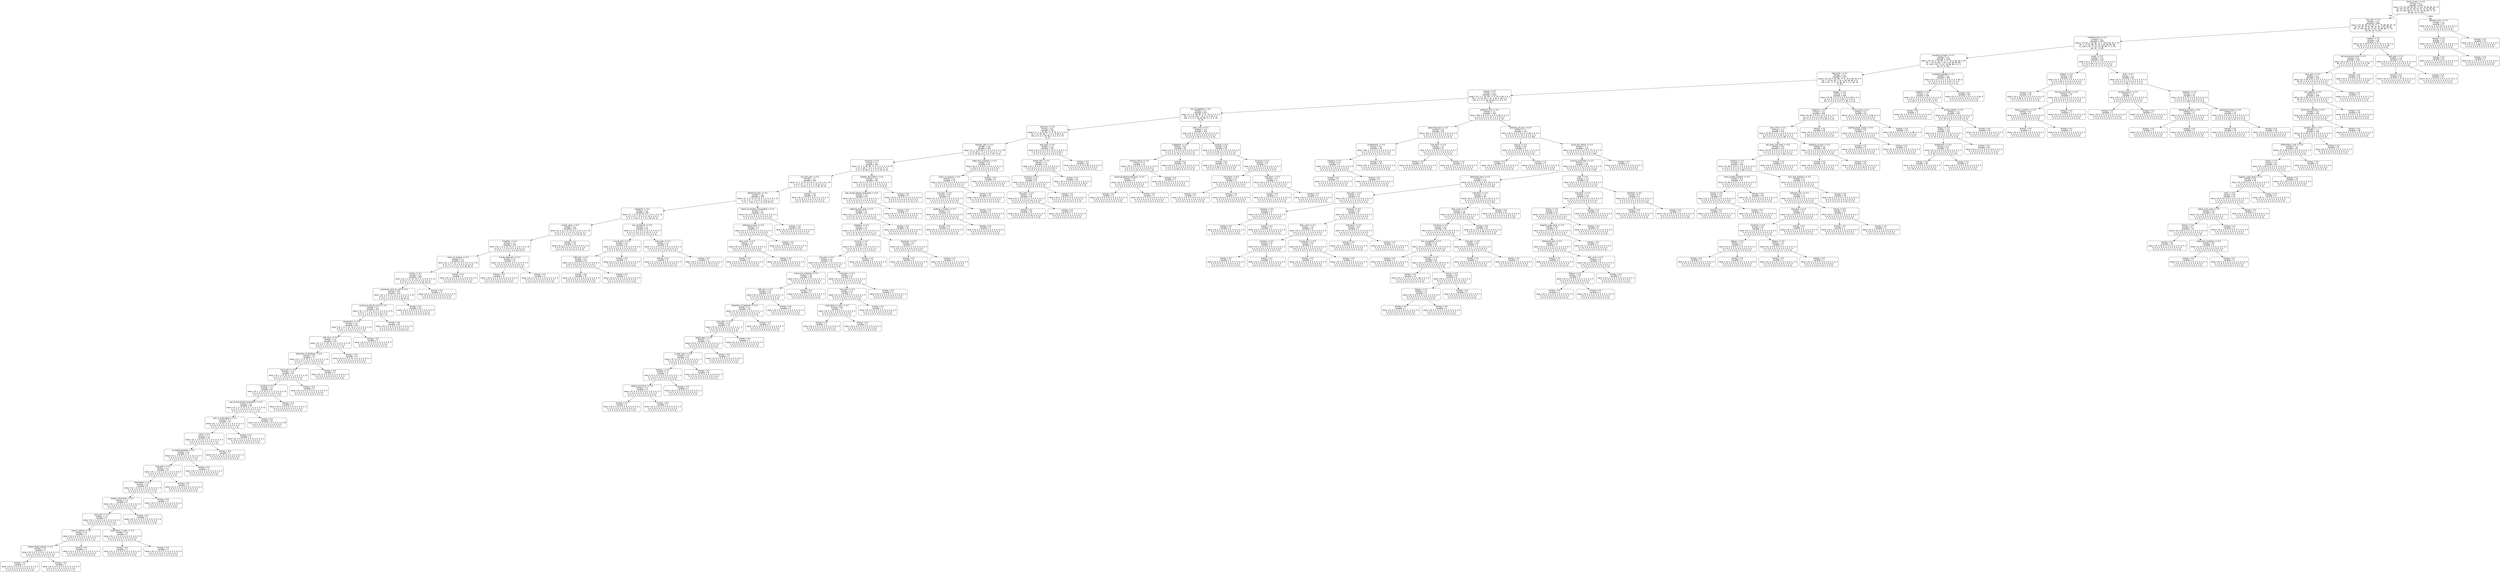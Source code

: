 digraph Tree {
node [shape=box, style="rounded", color="black", fontname="helvetica"] ;
edge [fontname="helvetica"] ;
0 [label="family_history <= 0.5\nentropy = 5.3\nsamples = 2079\nvalue = [71, 81, 89, 83, 85, 77, 64, 78, 86, 86, 92, 75\n87, 59, 76, 79, 91, 69, 76, 76, 75, 83, 68, 84\n88, 72, 100, 96, 87, 77, 87, 78, 96, 80, 77, 75\n80, 80, 78, 73, 82]"] ;
1 [label="skin_rash <= 0.5\nentropy = 5.3\nsamples = 1992\nvalue = [71, 81, 89, 83, 85, 77, 2, 78, 86, 86, 92, 75\n87, 59, 76, 79, 91, 69, 76, 76, 3, 83, 68, 84\n88, 72, 100, 96, 87, 77, 87, 78, 96, 80, 77, 75\n80, 80, 78, 73, 82]"] ;
0 -> 1 [labeldistance=2.5, labelangle=45, headlabel="True"] ;
2 [label="breathlessness <= 0.5\nentropy = 5.1\nsamples = 1661\nvalue = [71, 81, 5, 83, 85, 77, 2, 78, 8, 86, 92, 0, 87\n59, 7, 12, 91, 69, 76, 76, 3, 83, 68, 84, 88\n72, 100, 0, 87, 77, 87, 78, 96, 80, 77, 2, 80\n80, 78, 73, 82]"] ;
1 -> 2 ;
3 [label="excessive_hunger <= 0.5\nentropy = 5.0\nsamples = 1525\nvalue = [71, 81, 5, 83, 85, 77, 0, 78, 8, 86, 92, 0, 87\n59, 7, 12, 91, 69, 7, 76, 3, 83, 68, 84, 88\n72, 100, 0, 87, 77, 87, 78, 96, 80, 6, 2, 3\n80, 78, 73, 82]"] ;
2 -> 3 ;
4 [label="high_fever <= 0.5\nentropy = 4.8\nsamples = 1327\nvalue = [71, 81, 5, 83, 85, 77, 0, 78, 8, 86, 92, 0, 5\n59, 7, 12, 91, 69, 7, 76, 3, 83, 68, 84, 6, 0\n100, 0, 87, 77, 3, 78, 96, 80, 6, 2, 3, 80, 78\n73, 82]"] ;
3 -> 4 ;
5 [label="nausea <= 0.5\nentropy = 4.5\nsamples = 1018\nvalue = [71, 1, 5, 83, 85, 77, 0, 78, 0, 86, 4, 0, 5\n59, 7, 12, 91, 69, 7, 76, 3, 83, 3, 84, 6, 0\n100, 0, 3, 6, 3, 78, 96, 80, 0, 2, 0, 0, 78\n73, 82]"] ;
4 -> 5 ;
6 [label="loss_of_appetite <= 0.5\nentropy = 4.2\nsamples = 823\nvalue = [7, 1, 5, 83, 85, 77, 0, 78, 0, 6, 4, 0, 5\n59, 7, 12, 91, 69, 7, 76, 0, 4, 0, 84, 6, 0\n100, 0, 3, 0, 3, 78, 96, 80, 0, 2, 0, 0, 78\n73, 9]"] ;
5 -> 6 ;
7 [label="dizziness <= 0.5\nentropy = 4.0\nsamples = 718\nvalue = [7, 1, 5, 83, 85, 77, 0, 78, 0, 0, 4, 0, 5\n59, 7, 12, 91, 69, 7, 4, 0, 0, 0, 84, 6, 0\n100, 0, 3, 0, 3, 78, 96, 2, 0, 2, 0, 0, 78\n73, 0]"] ;
6 -> 7 ;
8 [label="stomach_pain <= 0.5\nentropy = 3.8\nsamples = 563\nvalue = [7, 1, 5, 83, 85, 77, 0, 3, 0, 0, 4, 0, 5, 59\n7, 12, 91, 69, 7, 4, 0, 0, 0, 10, 6, 0, 7, 0\n3, 0, 3, 78, 96, 2, 0, 2, 0, 0, 78, 73, 0]"] ;
7 -> 8 ;
9 [label="shivering <= 0.5\nentropy = 3.7\nsamples = 502\nvalue = [7, 1, 5, 83, 85, 77, 0, 3, 0, 0, 4, 0, 5, 59\n0, 12, 5, 69, 7, 4, 0, 0, 0, 10, 6, 0, 7, 0\n3, 0, 3, 78, 96, 2, 0, 2, 0, 0, 78, 73, 0]"] ;
8 -> 9 ;
10 [label="hip_joint_pain <= 0.5\nentropy = 3.7\nsamples = 404\nvalue = [7, 1, 5, 75, 12, 70, 0, 1, 0, 0, 4, 0, 4, 52\n0, 12, 5, 57, 7, 4, 0, 0, 0, 10, 6, 0, 5, 0\n3, 0, 1, 72, 84, 2, 0, 1, 0, 0, 65, 65, 0]"] ;
9 -> 10 ;
11 [label="abdominal_pain <= 0.5\nentropy = 3.6\nsamples = 359\nvalue = [7, 1, 5, 75, 12, 70, 0, 1, 0, 0, 4, 0, 4, 52\n0, 12, 5, 57, 7, 4, 0, 0, 0, 10, 6, 0, 5, 0\n3, 0, 1, 2, 84, 2, 0, 1, 0, 0, 65, 65, 0]"] ;
10 -> 11 ;
12 [label="headache <= 0.5\nentropy = 3.5\nsamples = 306\nvalue = [7, 1, 5, 5, 12, 70, 0, 1, 0, 0, 4, 0, 4, 52\n0, 12, 5, 57, 7, 0, 0, 0, 0, 10, 6, 0, 5, 0\n0, 0, 1, 2, 84, 0, 0, 1, 0, 0, 65, 65, 0]"] ;
11 -> 12 ;
13 [label="sunken_eyes <= 0.5\nentropy = 3.3\nsamples = 253\nvalue = [0, 1, 5, 5, 12, 70, 0, 1, 0, 0, 0, 0, 4, 52\n0, 12, 5, 57, 7, 0, 0, 0, 0, 0, 6, 0, 5, 0\n0, 0, 0, 2, 9, 0, 0, 1, 0, 0, 65, 65, 0]"] ;
12 -> 13 ;
14 [label="irritability <= 0.5\nentropy = 3.2\nsamples = 218\nvalue = [0, 1, 5, 5, 12, 70, 0, 1, 0, 0, 0, 0, 4, 52\n0, 12, 5, 7, 7, 0, 0, 0, 0, 0, 6, 0, 5, 0\n0, 0, 0, 2, 9, 0, 0, 1, 0, 0, 65, 65, 0]"] ;
13 -> 14 ;
15 [label="ulcers_on_tongue <= 0.5\nentropy = 3.1\nsamples = 212\nvalue = [0, 1, 5, 5, 12, 70, 0, 1, 0, 0, 0, 0, 4, 52\n0, 12, 5, 7, 7, 0, 0, 0, 0, 0, 0, 0, 0, 0\n0, 0, 0, 2, 9, 0, 0, 1, 0, 0, 65, 65, 0]"] ;
14 -> 15 ;
16 [label="itching <= 0.5\nentropy = 3.0\nsamples = 209\nvalue = [0, 1, 5, 5, 12, 70, 0, 1, 0, 0, 0, 0, 4, 52\n0, 12, 0, 7, 7, 0, 0, 0, 0, 0, 0, 0, 0, 0\n0, 0, 0, 2, 9, 0, 0, 1, 0, 0, 65, 65, 0]"] ;
15 -> 16 ;
17 [label="prominent_veins_on_calf <= 0.5\nentropy = 2.9\nsamples = 203\nvalue = [0, 1, 5, 5, 12, 70, 0, 1, 0, 0, 0, 0, 4, 52\n0, 0, 0, 7, 7, 0, 0, 0, 0, 0, 0, 0, 0, 0\n0, 0, 0, 2, 9, 0, 0, 1, 0, 0, 65, 65, 0]"] ;
16 -> 17 ;
18 [label="continuous_feel_of_urine <= 0.5\nentropy = 2.7\nsamples = 161\nvalue = [0, 1, 5, 5, 12, 70, 0, 1, 0, 0, 0, 0, 4, 52\n0, 0, 0, 7, 7, 0, 0, 0, 0, 0, 0, 0, 0, 0\n0, 0, 0, 2, 9, 0, 0, 1, 0, 0, 65, 1, 0]"] ;
17 -> 18 ;
19 [label="dehydration <= 0.5\nentropy = 2.6\nsamples = 118\nvalue = [0, 1, 5, 5, 12, 70, 0, 1, 0, 0, 0, 0, 4, 52\n0, 0, 0, 7, 7, 0, 0, 0, 0, 0, 0, 0, 0, 0\n0, 0, 0, 2, 9, 0, 0, 1, 0, 0, 1, 1, 0]"] ;
18 -> 19 ;
20 [label="stiff_neck <= 0.5\nentropy = 2.4\nsamples = 114\nvalue = [0, 1, 5, 5, 12, 70, 0, 1, 0, 0, 0, 0, 4, 52\n0, 0, 0, 0, 7, 0, 0, 0, 0, 0, 0, 0, 0, 0\n0, 0, 0, 2, 9, 0, 0, 1, 0, 0, 1, 1, 0]"] ;
19 -> 20 ;
21 [label="distention_of_abdomen <= 0.5\nentropy = 2.6\nsamples = 71\nvalue = [0, 1, 5, 5, 12, 3, 0, 1, 0, 0, 0, 0, 4, 52\n0, 0, 0, 0, 7, 0, 0, 0, 0, 0, 0, 0, 0, 0\n0, 0, 0, 2, 9, 0, 0, 1, 0, 0, 1, 1, 0]"] ;
20 -> 21 ;
22 [label="chest_pain <= 0.5\nentropy = 2.4\nsamples = 67\nvalue = [0, 1, 5, 0, 12, 3, 0, 1, 0, 0, 0, 0, 4, 52\n0, 0, 0, 0, 7, 0, 0, 0, 0, 0, 0, 0, 0, 0\n0, 0, 0, 2, 9, 0, 0, 1, 0, 0, 1, 1, 0]"] ;
21 -> 22 ;
23 [label="vomiting <= 0.5\nentropy = 2.2\nsamples = 61\nvalue = [0, 1, 5, 0, 12, 3, 0, 1, 0, 0, 0, 0, 4, 52\n0, 0, 0, 0, 0, 0, 0, 0, 0, 0, 0, 0, 0, 0\n0, 0, 0, 2, 9, 0, 0, 1, 0, 0, 1, 1, 0]"] ;
22 -> 23 ;
24 [label="pain_during_bowel_movements <= 0.5\nentropy = 2.0\nsamples = 56\nvalue = [0, 1, 5, 0, 12, 3, 0, 1, 0, 0, 0, 0, 4, 52\n0, 0, 0, 0, 0, 0, 0, 0, 0, 0, 0, 0, 0, 0\n0, 0, 0, 2, 0, 0, 0, 1, 0, 0, 1, 1, 0]"] ;
23 -> 24 ;
25 [label="pain_in_anal_region <= 0.5\nentropy = 2.9\nsamples = 23\nvalue = [0, 1, 5, 0, 12, 3, 0, 1, 0, 0, 0, 0, 4, 4\n0, 0, 0, 0, 0, 0, 0, 0, 0, 0, 0, 0, 0, 0\n0, 0, 0, 2, 0, 0, 0, 1, 0, 0, 1, 1, 0]"] ;
24 -> 25 ;
26 [label="chills <= 0.5\nentropy = 2.7\nsamples = 20\nvalue = [0, 1, 5, 0, 12, 3, 0, 1, 0, 0, 0, 0, 4, 0\n0, 0, 0, 0, 0, 0, 0, 0, 0, 0, 0, 0, 0, 0\n0, 0, 0, 2, 0, 0, 0, 1, 0, 0, 1, 1, 0]"] ;
25 -> 26 ;
27 [label="increased_appetite <= 0.5\nentropy = 2.9\nsamples = 13\nvalue = [0, 1, 5, 0, 0, 3, 0, 1, 0, 0, 0, 0, 4, 0\n0, 0, 0, 0, 0, 0, 0, 0, 0, 0, 0, 0, 0, 0\n0, 0, 0, 2, 0, 0, 0, 1, 0, 0, 1, 1, 0]"] ;
26 -> 27 ;
28 [label="knee_pain <= 0.5\nentropy = 2.7\nsamples = 10\nvalue = [0, 1, 5, 0, 0, 3, 0, 1, 0, 0, 0, 0, 0, 0\n0, 0, 0, 0, 0, 0, 0, 0, 0, 0, 0, 0, 0, 0\n0, 0, 0, 2, 0, 0, 0, 1, 0, 0, 1, 1, 0]"] ;
27 -> 28 ;
29 [label="blackheads <= 0.5\nentropy = 2.4\nsamples = 8\nvalue = [0, 1, 5, 0, 0, 3, 0, 1, 0, 0, 0, 0, 0, 0\n0, 0, 0, 0, 0, 0, 0, 0, 0, 0, 0, 0, 0, 0\n0, 0, 0, 0, 0, 0, 0, 1, 0, 0, 1, 1, 0]"] ;
28 -> 29 ;
30 [label="bladder_discomfort <= 0.5\nentropy = 2.4\nsamples = 6\nvalue = [0, 1, 0, 0, 0, 3, 0, 1, 0, 0, 0, 0, 0, 0\n0, 0, 0, 0, 0, 0, 0, 0, 0, 0, 0, 0, 0, 0\n0, 0, 0, 0, 0, 0, 0, 1, 0, 0, 1, 1, 0]"] ;
29 -> 30 ;
31 [label="joint_pain <= 0.5\nentropy = 2.1\nsamples = 5\nvalue = [0, 1, 0, 0, 0, 3, 0, 1, 0, 0, 0, 0, 0, 0\n0, 0, 0, 0, 0, 0, 0, 0, 0, 0, 0, 0, 0, 0\n0, 0, 0, 0, 0, 0, 0, 1, 0, 0, 0, 1, 0]"] ;
30 -> 31 ;
32 [label="painful_walking <= 0.5\nentropy = 1.4\nsamples = 3\nvalue = [0, 0, 0, 0, 0, 3, 0, 1, 0, 0, 0, 0, 0, 0\n0, 0, 0, 0, 0, 0, 0, 0, 0, 0, 0, 0, 0, 0\n0, 0, 0, 0, 0, 0, 0, 0, 0, 0, 0, 1, 0]"] ;
31 -> 32 ;
33 [label="swollen_blood_vessels <= 0.5\nentropy = 1.0\nsamples = 2\nvalue = [0, 0, 0, 0, 0, 0, 0, 1, 0, 0, 0, 0, 0, 0\n0, 0, 0, 0, 0, 0, 0, 0, 0, 0, 0, 0, 0, 0\n0, 0, 0, 0, 0, 0, 0, 0, 0, 0, 0, 1, 0]"] ;
32 -> 33 ;
34 [label="entropy = 0.0\nsamples = 1\nvalue = [0, 0, 0, 0, 0, 0, 0, 1, 0, 0, 0, 0, 0, 0\n0, 0, 0, 0, 0, 0, 0, 0, 0, 0, 0, 0, 0, 0\n0, 0, 0, 0, 0, 0, 0, 0, 0, 0, 0, 0, 0]"] ;
33 -> 34 ;
35 [label="entropy = 0.0\nsamples = 1\nvalue = [0, 0, 0, 0, 0, 0, 0, 0, 0, 0, 0, 0, 0, 0\n0, 0, 0, 0, 0, 0, 0, 0, 0, 0, 0, 0, 0, 0\n0, 0, 0, 0, 0, 0, 0, 0, 0, 0, 0, 1, 0]"] ;
33 -> 35 ;
36 [label="entropy = 0.0\nsamples = 1\nvalue = [0, 0, 0, 0, 0, 3, 0, 0, 0, 0, 0, 0, 0, 0\n0, 0, 0, 0, 0, 0, 0, 0, 0, 0, 0, 0, 0, 0\n0, 0, 0, 0, 0, 0, 0, 0, 0, 0, 0, 0, 0]"] ;
32 -> 36 ;
37 [label="small_dents_in_nails <= 0.5\nentropy = 1.0\nsamples = 2\nvalue = [0, 1, 0, 0, 0, 0, 0, 0, 0, 0, 0, 0, 0, 0\n0, 0, 0, 0, 0, 0, 0, 0, 0, 0, 0, 0, 0, 0\n0, 0, 0, 0, 0, 0, 0, 1, 0, 0, 0, 0, 0]"] ;
31 -> 37 ;
38 [label="entropy = 0.0\nsamples = 1\nvalue = [0, 1, 0, 0, 0, 0, 0, 0, 0, 0, 0, 0, 0, 0\n0, 0, 0, 0, 0, 0, 0, 0, 0, 0, 0, 0, 0, 0\n0, 0, 0, 0, 0, 0, 0, 0, 0, 0, 0, 0, 0]"] ;
37 -> 38 ;
39 [label="entropy = 0.0\nsamples = 1\nvalue = [0, 0, 0, 0, 0, 0, 0, 0, 0, 0, 0, 0, 0, 0\n0, 0, 0, 0, 0, 0, 0, 0, 0, 0, 0, 0, 0, 0\n0, 0, 0, 0, 0, 0, 0, 1, 0, 0, 0, 0, 0]"] ;
37 -> 39 ;
40 [label="entropy = 0.0\nsamples = 1\nvalue = [0, 0, 0, 0, 0, 0, 0, 0, 0, 0, 0, 0, 0, 0\n0, 0, 0, 0, 0, 0, 0, 0, 0, 0, 0, 0, 0, 0\n0, 0, 0, 0, 0, 0, 0, 0, 0, 0, 1, 0, 0]"] ;
30 -> 40 ;
41 [label="entropy = 0.0\nsamples = 2\nvalue = [0, 0, 5, 0, 0, 0, 0, 0, 0, 0, 0, 0, 0, 0\n0, 0, 0, 0, 0, 0, 0, 0, 0, 0, 0, 0, 0, 0\n0, 0, 0, 0, 0, 0, 0, 0, 0, 0, 0, 0, 0]"] ;
29 -> 41 ;
42 [label="entropy = 0.0\nsamples = 2\nvalue = [0, 0, 0, 0, 0, 0, 0, 0, 0, 0, 0, 0, 0, 0\n0, 0, 0, 0, 0, 0, 0, 0, 0, 0, 0, 0, 0, 0\n0, 0, 0, 2, 0, 0, 0, 0, 0, 0, 0, 0, 0]"] ;
28 -> 42 ;
43 [label="entropy = 0.0\nsamples = 3\nvalue = [0, 0, 0, 0, 0, 0, 0, 0, 0, 0, 0, 0, 4, 0\n0, 0, 0, 0, 0, 0, 0, 0, 0, 0, 0, 0, 0, 0\n0, 0, 0, 0, 0, 0, 0, 0, 0, 0, 0, 0, 0]"] ;
27 -> 43 ;
44 [label="entropy = 0.0\nsamples = 7\nvalue = [0, 0, 0, 0, 12, 0, 0, 0, 0, 0, 0, 0, 0, 0\n0, 0, 0, 0, 0, 0, 0, 0, 0, 0, 0, 0, 0, 0\n0, 0, 0, 0, 0, 0, 0, 0, 0, 0, 0, 0, 0]"] ;
26 -> 44 ;
45 [label="entropy = 0.0\nsamples = 3\nvalue = [0, 0, 0, 0, 0, 0, 0, 0, 0, 0, 0, 0, 0, 4\n0, 0, 0, 0, 0, 0, 0, 0, 0, 0, 0, 0, 0, 0\n0, 0, 0, 0, 0, 0, 0, 0, 0, 0, 0, 0, 0]"] ;
25 -> 45 ;
46 [label="entropy = 0.0\nsamples = 33\nvalue = [0, 0, 0, 0, 0, 0, 0, 0, 0, 0, 0, 0, 0, 48\n0, 0, 0, 0, 0, 0, 0, 0, 0, 0, 0, 0, 0, 0\n0, 0, 0, 0, 0, 0, 0, 0, 0, 0, 0, 0, 0]"] ;
24 -> 46 ;
47 [label="entropy = 0.0\nsamples = 5\nvalue = [0, 0, 0, 0, 0, 0, 0, 0, 0, 0, 0, 0, 0, 0\n0, 0, 0, 0, 0, 0, 0, 0, 0, 0, 0, 0, 0, 0\n0, 0, 0, 0, 9, 0, 0, 0, 0, 0, 0, 0, 0]"] ;
23 -> 47 ;
48 [label="entropy = 0.0\nsamples = 6\nvalue = [0, 0, 0, 0, 0, 0, 0, 0, 0, 0, 0, 0, 0, 0\n0, 0, 0, 0, 7, 0, 0, 0, 0, 0, 0, 0, 0, 0\n0, 0, 0, 0, 0, 0, 0, 0, 0, 0, 0, 0, 0]"] ;
22 -> 48 ;
49 [label="entropy = 0.0\nsamples = 4\nvalue = [0, 0, 0, 5, 0, 0, 0, 0, 0, 0, 0, 0, 0, 0\n0, 0, 0, 0, 0, 0, 0, 0, 0, 0, 0, 0, 0, 0\n0, 0, 0, 0, 0, 0, 0, 0, 0, 0, 0, 0, 0]"] ;
21 -> 49 ;
50 [label="entropy = 0.0\nsamples = 43\nvalue = [0, 0, 0, 0, 0, 67, 0, 0, 0, 0, 0, 0, 0, 0\n0, 0, 0, 0, 0, 0, 0, 0, 0, 0, 0, 0, 0, 0\n0, 0, 0, 0, 0, 0, 0, 0, 0, 0, 0, 0, 0]"] ;
20 -> 50 ;
51 [label="entropy = 0.0\nsamples = 4\nvalue = [0, 0, 0, 0, 0, 0, 0, 0, 0, 0, 0, 0, 0, 0\n0, 0, 0, 7, 0, 0, 0, 0, 0, 0, 0, 0, 0, 0\n0, 0, 0, 0, 0, 0, 0, 0, 0, 0, 0, 0, 0]"] ;
19 -> 51 ;
52 [label="entropy = 0.0\nsamples = 43\nvalue = [0, 0, 0, 0, 0, 0, 0, 0, 0, 0, 0, 0, 0, 0\n0, 0, 0, 0, 0, 0, 0, 0, 0, 0, 0, 0, 0, 0\n0, 0, 0, 0, 0, 0, 0, 0, 0, 0, 64, 0, 0]"] ;
18 -> 52 ;
53 [label="entropy = 0.0\nsamples = 42\nvalue = [0, 0, 0, 0, 0, 0, 0, 0, 0, 0, 0, 0, 0, 0\n0, 0, 0, 0, 0, 0, 0, 0, 0, 0, 0, 0, 0, 0\n0, 0, 0, 0, 0, 0, 0, 0, 0, 0, 0, 64, 0]"] ;
17 -> 53 ;
54 [label="entropy = 0.0\nsamples = 6\nvalue = [0, 0, 0, 0, 0, 0, 0, 0, 0, 0, 0, 0, 0, 0\n0, 12, 0, 0, 0, 0, 0, 0, 0, 0, 0, 0, 0, 0\n0, 0, 0, 0, 0, 0, 0, 0, 0, 0, 0, 0, 0]"] ;
16 -> 54 ;
55 [label="entropy = 0.0\nsamples = 3\nvalue = [0, 0, 0, 0, 0, 0, 0, 0, 0, 0, 0, 0, 0, 0\n0, 0, 5, 0, 0, 0, 0, 0, 0, 0, 0, 0, 0, 0\n0, 0, 0, 0, 0, 0, 0, 0, 0, 0, 0, 0, 0]"] ;
15 -> 55 ;
56 [label="muscle_weakness <= 0.5\nentropy = 1.0\nsamples = 6\nvalue = [0, 0, 0, 0, 0, 0, 0, 0, 0, 0, 0, 0, 0, 0\n0, 0, 0, 0, 0, 0, 0, 0, 0, 0, 6, 0, 5, 0\n0, 0, 0, 0, 0, 0, 0, 0, 0, 0, 0, 0, 0]"] ;
14 -> 56 ;
57 [label="entropy = 0.0\nsamples = 3\nvalue = [0, 0, 0, 0, 0, 0, 0, 0, 0, 0, 0, 0, 0, 0\n0, 0, 0, 0, 0, 0, 0, 0, 0, 0, 0, 0, 5, 0\n0, 0, 0, 0, 0, 0, 0, 0, 0, 0, 0, 0, 0]"] ;
56 -> 57 ;
58 [label="entropy = 0.0\nsamples = 3\nvalue = [0, 0, 0, 0, 0, 0, 0, 0, 0, 0, 0, 0, 0, 0\n0, 0, 0, 0, 0, 0, 0, 0, 0, 0, 6, 0, 0, 0\n0, 0, 0, 0, 0, 0, 0, 0, 0, 0, 0, 0, 0]"] ;
56 -> 58 ;
59 [label="entropy = 0.0\nsamples = 35\nvalue = [0, 0, 0, 0, 0, 0, 0, 0, 0, 0, 0, 0, 0, 0\n0, 0, 0, 50, 0, 0, 0, 0, 0, 0, 0, 0, 0, 0\n0, 0, 0, 0, 0, 0, 0, 0, 0, 0, 0, 0, 0]"] ;
13 -> 59 ;
60 [label="loss_of_balance <= 0.5\nentropy = 1.2\nsamples = 53\nvalue = [7, 0, 0, 0, 0, 0, 0, 0, 0, 0, 4, 0, 0, 0\n0, 0, 0, 0, 0, 0, 0, 0, 0, 10, 0, 0, 0, 0\n0, 0, 1, 0, 75, 0, 0, 0, 0, 0, 0, 0, 0]"] ;
12 -> 60 ;
61 [label="muscle_pain <= 0.5\nentropy = 0.4\nsamples = 45\nvalue = [0, 0, 0, 0, 0, 0, 0, 0, 0, 0, 4, 0, 0, 0\n0, 0, 0, 0, 0, 0, 0, 0, 0, 0, 0, 0, 0, 0\n0, 0, 1, 0, 75, 0, 0, 0, 0, 0, 0, 0, 0]"] ;
60 -> 61 ;
62 [label="stiff_neck <= 0.5\nentropy = 0.1\nsamples = 43\nvalue = [0, 0, 0, 0, 0, 0, 0, 0, 0, 0, 0, 0, 0, 0\n0, 0, 0, 0, 0, 0, 0, 0, 0, 0, 0, 0, 0, 0\n0, 0, 1, 0, 75, 0, 0, 0, 0, 0, 0, 0, 0]"] ;
61 -> 62 ;
63 [label="entropy = 0.0\nsamples = 42\nvalue = [0, 0, 0, 0, 0, 0, 0, 0, 0, 0, 0, 0, 0, 0\n0, 0, 0, 0, 0, 0, 0, 0, 0, 0, 0, 0, 0, 0\n0, 0, 0, 0, 75, 0, 0, 0, 0, 0, 0, 0, 0]"] ;
62 -> 63 ;
64 [label="entropy = 0.0\nsamples = 1\nvalue = [0, 0, 0, 0, 0, 0, 0, 0, 0, 0, 0, 0, 0, 0\n0, 0, 0, 0, 0, 0, 0, 0, 0, 0, 0, 0, 0, 0\n0, 0, 1, 0, 0, 0, 0, 0, 0, 0, 0, 0, 0]"] ;
62 -> 64 ;
65 [label="entropy = 0.0\nsamples = 2\nvalue = [0, 0, 0, 0, 0, 0, 0, 0, 0, 0, 4, 0, 0, 0\n0, 0, 0, 0, 0, 0, 0, 0, 0, 0, 0, 0, 0, 0\n0, 0, 0, 0, 0, 0, 0, 0, 0, 0, 0, 0, 0]"] ;
61 -> 65 ;
66 [label="chest_pain <= 0.5\nentropy = 1.0\nsamples = 8\nvalue = [7, 0, 0, 0, 0, 0, 0, 0, 0, 0, 0, 0, 0, 0\n0, 0, 0, 0, 0, 0, 0, 0, 0, 10, 0, 0, 0, 0\n0, 0, 0, 0, 0, 0, 0, 0, 0, 0, 0, 0, 0]"] ;
60 -> 66 ;
67 [label="entropy = 0.0\nsamples = 3\nvalue = [7, 0, 0, 0, 0, 0, 0, 0, 0, 0, 0, 0, 0, 0\n0, 0, 0, 0, 0, 0, 0, 0, 0, 0, 0, 0, 0, 0\n0, 0, 0, 0, 0, 0, 0, 0, 0, 0, 0, 0, 0]"] ;
66 -> 67 ;
68 [label="entropy = 0.0\nsamples = 5\nvalue = [0, 0, 0, 0, 0, 0, 0, 0, 0, 0, 0, 0, 0, 0\n0, 0, 0, 0, 0, 0, 0, 0, 0, 10, 0, 0, 0, 0\n0, 0, 0, 0, 0, 0, 0, 0, 0, 0, 0, 0, 0]"] ;
66 -> 68 ;
69 [label="history_of_alcohol_consumption <= 0.5\nentropy = 0.7\nsamples = 53\nvalue = [0, 0, 0, 70, 0, 0, 0, 0, 0, 0, 0, 0, 0, 0\n0, 0, 0, 0, 0, 4, 0, 0, 0, 0, 0, 0, 0, 0\n3, 0, 0, 0, 0, 2, 0, 0, 0, 0, 0, 0, 0]"] ;
11 -> 69 ;
70 [label="yellowing_of_eyes <= 0.5\nentropy = 1.5\nsamples = 7\nvalue = [0, 0, 0, 0, 0, 0, 0, 0, 0, 0, 0, 0, 0, 0\n0, 0, 0, 0, 0, 4, 0, 0, 0, 0, 0, 0, 0, 0\n3, 0, 0, 0, 0, 2, 0, 0, 0, 0, 0, 0, 0]"] ;
69 -> 70 ;
71 [label="dark_urine <= 0.5\nentropy = 1.0\nsamples = 4\nvalue = [0, 0, 0, 0, 0, 0, 0, 0, 0, 0, 0, 0, 0, 0\n0, 0, 0, 0, 0, 0, 0, 0, 0, 0, 0, 0, 0, 0\n3, 0, 0, 0, 0, 2, 0, 0, 0, 0, 0, 0, 0]"] ;
70 -> 71 ;
72 [label="entropy = 0.0\nsamples = 2\nvalue = [0, 0, 0, 0, 0, 0, 0, 0, 0, 0, 0, 0, 0, 0\n0, 0, 0, 0, 0, 0, 0, 0, 0, 0, 0, 0, 0, 0\n0, 0, 0, 0, 0, 2, 0, 0, 0, 0, 0, 0, 0]"] ;
71 -> 72 ;
73 [label="entropy = 0.0\nsamples = 2\nvalue = [0, 0, 0, 0, 0, 0, 0, 0, 0, 0, 0, 0, 0, 0\n0, 0, 0, 0, 0, 0, 0, 0, 0, 0, 0, 0, 0, 0\n3, 0, 0, 0, 0, 0, 0, 0, 0, 0, 0, 0, 0]"] ;
71 -> 73 ;
74 [label="entropy = 0.0\nsamples = 3\nvalue = [0, 0, 0, 0, 0, 0, 0, 0, 0, 0, 0, 0, 0, 0\n0, 0, 0, 0, 0, 4, 0, 0, 0, 0, 0, 0, 0, 0\n0, 0, 0, 0, 0, 0, 0, 0, 0, 0, 0, 0, 0]"] ;
70 -> 74 ;
75 [label="entropy = 0.0\nsamples = 46\nvalue = [0, 0, 0, 70, 0, 0, 0, 0, 0, 0, 0, 0, 0, 0\n0, 0, 0, 0, 0, 0, 0, 0, 0, 0, 0, 0, 0, 0\n0, 0, 0, 0, 0, 0, 0, 0, 0, 0, 0, 0, 0]"] ;
69 -> 75 ;
76 [label="entropy = 0.0\nsamples = 45\nvalue = [0, 0, 0, 0, 0, 0, 0, 0, 0, 0, 0, 0, 0, 0\n0, 0, 0, 0, 0, 0, 0, 0, 0, 0, 0, 0, 0, 0\n0, 0, 0, 70, 0, 0, 0, 0, 0, 0, 0, 0, 0]"] ;
10 -> 76 ;
77 [label="bladder_discomfort <= 0.5\nentropy = 2.8\nsamples = 98\nvalue = [0, 0, 0, 8, 73, 7, 0, 2, 0, 0, 0, 0, 1, 7\n0, 0, 0, 12, 0, 0, 0, 0, 0, 0, 0, 0, 2, 0\n0, 0, 2, 6, 12, 0, 0, 1, 0, 0, 13, 8, 0]"] ;
9 -> 77 ;
78 [label="pain_during_bowel_movements <= 0.5\nentropy = 2.6\nsamples = 92\nvalue = [0, 0, 0, 8, 73, 7, 0, 2, 0, 0, 0, 0, 1, 7\n0, 0, 0, 12, 0, 0, 0, 0, 0, 0, 0, 0, 2, 0\n0, 0, 2, 6, 12, 0, 0, 1, 0, 0, 0, 8, 0]"] ;
77 -> 78 ;
79 [label="watering_from_eyes <= 0.5\nentropy = 2.5\nsamples = 87\nvalue = [0, 0, 0, 8, 73, 7, 0, 2, 0, 0, 0, 0, 1, 2\n0, 0, 0, 12, 0, 0, 0, 0, 0, 0, 0, 0, 2, 0\n0, 0, 2, 6, 12, 0, 0, 1, 0, 0, 0, 8, 0]"] ;
78 -> 79 ;
80 [label="headache <= 0.5\nentropy = 3.3\nsamples = 47\nvalue = [0, 0, 0, 8, 6, 7, 0, 2, 0, 0, 0, 0, 1, 2\n0, 0, 0, 12, 0, 0, 0, 0, 0, 0, 0, 0, 2, 0\n0, 0, 2, 6, 12, 0, 0, 1, 0, 0, 0, 8, 0]"] ;
79 -> 80 ;
81 [label="bruising <= 0.5\nentropy = 3.2\nsamples = 40\nvalue = [0, 0, 0, 8, 6, 7, 0, 2, 0, 0, 0, 0, 1, 2\n0, 0, 0, 12, 0, 0, 0, 0, 0, 0, 0, 0, 2, 0\n0, 0, 0, 6, 3, 0, 0, 1, 0, 0, 0, 8, 0]"] ;
80 -> 81 ;
82 [label="joint_pain <= 0.5\nentropy = 3.1\nsamples = 34\nvalue = [0, 0, 0, 8, 6, 7, 0, 2, 0, 0, 0, 0, 1, 2\n0, 0, 0, 12, 0, 0, 0, 0, 0, 0, 0, 0, 2, 0\n0, 0, 0, 6, 3, 0, 0, 1, 0, 0, 0, 0, 0]"] ;
81 -> 82 ;
83 [label="continuous_sneezing <= 0.5\nentropy = 2.8\nsamples = 26\nvalue = [0, 0, 0, 8, 3, 7, 0, 2, 0, 0, 0, 0, 1, 2\n0, 0, 0, 12, 0, 0, 0, 0, 0, 0, 0, 0, 2, 0\n0, 0, 0, 0, 3, 0, 0, 0, 0, 0, 0, 0, 0]"] ;
82 -> 83 ;
84 [label="stiff_neck <= 0.5\nentropy = 2.6\nsamples = 24\nvalue = [0, 0, 0, 8, 0, 7, 0, 2, 0, 0, 0, 0, 1, 2\n0, 0, 0, 12, 0, 0, 0, 0, 0, 0, 0, 0, 2, 0\n0, 0, 0, 0, 3, 0, 0, 0, 0, 0, 0, 0, 0]"] ;
83 -> 84 ;
85 [label="distention_of_abdomen <= 0.5\nentropy = 2.3\nsamples = 19\nvalue = [0, 0, 0, 8, 0, 0, 0, 2, 0, 0, 0, 0, 1, 2\n0, 0, 0, 12, 0, 0, 0, 0, 0, 0, 0, 0, 2, 0\n0, 0, 0, 0, 3, 0, 0, 0, 0, 0, 0, 0, 0]"] ;
84 -> 85 ;
86 [label="back_pain <= 0.5\nentropy = 2.0\nsamples = 14\nvalue = [0, 0, 0, 0, 0, 0, 0, 2, 0, 0, 0, 0, 1, 2\n0, 0, 0, 12, 0, 0, 0, 0, 0, 0, 0, 0, 2, 0\n0, 0, 0, 0, 3, 0, 0, 0, 0, 0, 0, 0, 0]"] ;
85 -> 86 ;
87 [label="weight_gain <= 0.5\nentropy = 1.7\nsamples = 13\nvalue = [0, 0, 0, 0, 0, 0, 0, 0, 0, 0, 0, 0, 1, 2\n0, 0, 0, 12, 0, 0, 0, 0, 0, 0, 0, 0, 2, 0\n0, 0, 0, 0, 3, 0, 0, 0, 0, 0, 0, 0, 0]"] ;
86 -> 87 ;
88 [label="sunken_eyes <= 0.5\nentropy = 1.4\nsamples = 12\nvalue = [0, 0, 0, 0, 0, 0, 0, 0, 0, 0, 0, 0, 1, 2\n0, 0, 0, 12, 0, 0, 0, 0, 0, 0, 0, 0, 0, 0\n0, 0, 0, 0, 3, 0, 0, 0, 0, 0, 0, 0, 0]"] ;
87 -> 88 ;
89 [label="lethargy <= 0.5\nentropy = 1.5\nsamples = 4\nvalue = [0, 0, 0, 0, 0, 0, 0, 0, 0, 0, 0, 0, 1, 2\n0, 0, 0, 0, 0, 0, 0, 0, 0, 0, 0, 0, 0, 0\n0, 0, 0, 0, 3, 0, 0, 0, 0, 0, 0, 0, 0]"] ;
88 -> 89 ;
90 [label="altered_sensorium <= 0.5\nentropy = 1.0\nsamples = 3\nvalue = [0, 0, 0, 0, 0, 0, 0, 0, 0, 0, 0, 0, 0, 2\n0, 0, 0, 0, 0, 0, 0, 0, 0, 0, 0, 0, 0, 0\n0, 0, 0, 0, 3, 0, 0, 0, 0, 0, 0, 0, 0]"] ;
89 -> 90 ;
91 [label="entropy = 0.0\nsamples = 1\nvalue = [0, 0, 0, 0, 0, 0, 0, 0, 0, 0, 0, 0, 0, 2\n0, 0, 0, 0, 0, 0, 0, 0, 0, 0, 0, 0, 0, 0\n0, 0, 0, 0, 0, 0, 0, 0, 0, 0, 0, 0, 0]"] ;
90 -> 91 ;
92 [label="entropy = 0.0\nsamples = 2\nvalue = [0, 0, 0, 0, 0, 0, 0, 0, 0, 0, 0, 0, 0, 0\n0, 0, 0, 0, 0, 0, 0, 0, 0, 0, 0, 0, 0, 0\n0, 0, 0, 0, 3, 0, 0, 0, 0, 0, 0, 0, 0]"] ;
90 -> 92 ;
93 [label="entropy = 0.0\nsamples = 1\nvalue = [0, 0, 0, 0, 0, 0, 0, 0, 0, 0, 0, 0, 1, 0\n0, 0, 0, 0, 0, 0, 0, 0, 0, 0, 0, 0, 0, 0\n0, 0, 0, 0, 0, 0, 0, 0, 0, 0, 0, 0, 0]"] ;
89 -> 93 ;
94 [label="entropy = 0.0\nsamples = 8\nvalue = [0, 0, 0, 0, 0, 0, 0, 0, 0, 0, 0, 0, 0, 0\n0, 0, 0, 12, 0, 0, 0, 0, 0, 0, 0, 0, 0, 0\n0, 0, 0, 0, 0, 0, 0, 0, 0, 0, 0, 0, 0]"] ;
88 -> 94 ;
95 [label="entropy = 0.0\nsamples = 1\nvalue = [0, 0, 0, 0, 0, 0, 0, 0, 0, 0, 0, 0, 0, 0\n0, 0, 0, 0, 0, 0, 0, 0, 0, 0, 0, 0, 2, 0\n0, 0, 0, 0, 0, 0, 0, 0, 0, 0, 0, 0, 0]"] ;
87 -> 95 ;
96 [label="entropy = 0.0\nsamples = 1\nvalue = [0, 0, 0, 0, 0, 0, 0, 2, 0, 0, 0, 0, 0, 0\n0, 0, 0, 0, 0, 0, 0, 0, 0, 0, 0, 0, 0, 0\n0, 0, 0, 0, 0, 0, 0, 0, 0, 0, 0, 0, 0]"] ;
86 -> 96 ;
97 [label="entropy = 0.0\nsamples = 5\nvalue = [0, 0, 0, 8, 0, 0, 0, 0, 0, 0, 0, 0, 0, 0\n0, 0, 0, 0, 0, 0, 0, 0, 0, 0, 0, 0, 0, 0\n0, 0, 0, 0, 0, 0, 0, 0, 0, 0, 0, 0, 0]"] ;
85 -> 97 ;
98 [label="entropy = 0.0\nsamples = 5\nvalue = [0, 0, 0, 0, 0, 7, 0, 0, 0, 0, 0, 0, 0, 0\n0, 0, 0, 0, 0, 0, 0, 0, 0, 0, 0, 0, 0, 0\n0, 0, 0, 0, 0, 0, 0, 0, 0, 0, 0, 0, 0]"] ;
84 -> 98 ;
99 [label="entropy = 0.0\nsamples = 2\nvalue = [0, 0, 0, 0, 3, 0, 0, 0, 0, 0, 0, 0, 0, 0\n0, 0, 0, 0, 0, 0, 0, 0, 0, 0, 0, 0, 0, 0\n0, 0, 0, 0, 0, 0, 0, 0, 0, 0, 0, 0, 0]"] ;
83 -> 99 ;
100 [label="knee_pain <= 0.5\nentropy = 1.3\nsamples = 8\nvalue = [0, 0, 0, 0, 3, 0, 0, 0, 0, 0, 0, 0, 0, 0\n0, 0, 0, 0, 0, 0, 0, 0, 0, 0, 0, 0, 0, 0\n0, 0, 0, 6, 0, 0, 0, 1, 0, 0, 0, 0, 0]"] ;
82 -> 100 ;
101 [label="neck_pain <= 0.5\nentropy = 1.4\nsamples = 4\nvalue = [0, 0, 0, 0, 3, 0, 0, 0, 0, 0, 0, 0, 0, 0\n0, 0, 0, 0, 0, 0, 0, 0, 0, 0, 0, 0, 0, 0\n0, 0, 0, 1, 0, 0, 0, 1, 0, 0, 0, 0, 0]"] ;
100 -> 101 ;
102 [label="small_dents_in_nails <= 0.5\nentropy = 0.8\nsamples = 3\nvalue = [0, 0, 0, 0, 3, 0, 0, 0, 0, 0, 0, 0, 0, 0\n0, 0, 0, 0, 0, 0, 0, 0, 0, 0, 0, 0, 0, 0\n0, 0, 0, 0, 0, 0, 0, 1, 0, 0, 0, 0, 0]"] ;
101 -> 102 ;
103 [label="entropy = 0.0\nsamples = 2\nvalue = [0, 0, 0, 0, 3, 0, 0, 0, 0, 0, 0, 0, 0, 0\n0, 0, 0, 0, 0, 0, 0, 0, 0, 0, 0, 0, 0, 0\n0, 0, 0, 0, 0, 0, 0, 0, 0, 0, 0, 0, 0]"] ;
102 -> 103 ;
104 [label="entropy = 0.0\nsamples = 1\nvalue = [0, 0, 0, 0, 0, 0, 0, 0, 0, 0, 0, 0, 0, 0\n0, 0, 0, 0, 0, 0, 0, 0, 0, 0, 0, 0, 0, 0\n0, 0, 0, 0, 0, 0, 0, 1, 0, 0, 0, 0, 0]"] ;
102 -> 104 ;
105 [label="entropy = 0.0\nsamples = 1\nvalue = [0, 0, 0, 0, 0, 0, 0, 0, 0, 0, 0, 0, 0, 0\n0, 0, 0, 0, 0, 0, 0, 0, 0, 0, 0, 0, 0, 0\n0, 0, 0, 1, 0, 0, 0, 0, 0, 0, 0, 0, 0]"] ;
101 -> 105 ;
106 [label="entropy = 0.0\nsamples = 4\nvalue = [0, 0, 0, 0, 0, 0, 0, 0, 0, 0, 0, 0, 0, 0\n0, 0, 0, 0, 0, 0, 0, 0, 0, 0, 0, 0, 0, 0\n0, 0, 0, 5, 0, 0, 0, 0, 0, 0, 0, 0, 0]"] ;
100 -> 106 ;
107 [label="entropy = 0.0\nsamples = 6\nvalue = [0, 0, 0, 0, 0, 0, 0, 0, 0, 0, 0, 0, 0, 0\n0, 0, 0, 0, 0, 0, 0, 0, 0, 0, 0, 0, 0, 0\n0, 0, 0, 0, 0, 0, 0, 0, 0, 0, 0, 8, 0]"] ;
81 -> 107 ;
108 [label="depression <= 0.5\nentropy = 0.7\nsamples = 7\nvalue = [0, 0, 0, 0, 0, 0, 0, 0, 0, 0, 0, 0, 0, 0\n0, 0, 0, 0, 0, 0, 0, 0, 0, 0, 0, 0, 0, 0\n0, 0, 2, 0, 9, 0, 0, 0, 0, 0, 0, 0, 0]"] ;
80 -> 108 ;
109 [label="entropy = 0.0\nsamples = 6\nvalue = [0, 0, 0, 0, 0, 0, 0, 0, 0, 0, 0, 0, 0, 0\n0, 0, 0, 0, 0, 0, 0, 0, 0, 0, 0, 0, 0, 0\n0, 0, 0, 0, 9, 0, 0, 0, 0, 0, 0, 0, 0]"] ;
108 -> 109 ;
110 [label="entropy = 0.0\nsamples = 1\nvalue = [0, 0, 0, 0, 0, 0, 0, 0, 0, 0, 0, 0, 0, 0\n0, 0, 0, 0, 0, 0, 0, 0, 0, 0, 0, 0, 0, 0\n0, 0, 2, 0, 0, 0, 0, 0, 0, 0, 0, 0, 0]"] ;
108 -> 110 ;
111 [label="entropy = 0.0\nsamples = 40\nvalue = [0, 0, 0, 0, 67, 0, 0, 0, 0, 0, 0, 0, 0, 0\n0, 0, 0, 0, 0, 0, 0, 0, 0, 0, 0, 0, 0, 0\n0, 0, 0, 0, 0, 0, 0, 0, 0, 0, 0, 0, 0]"] ;
79 -> 111 ;
112 [label="entropy = 0.0\nsamples = 5\nvalue = [0, 0, 0, 0, 0, 0, 0, 0, 0, 0, 0, 0, 0, 5\n0, 0, 0, 0, 0, 0, 0, 0, 0, 0, 0, 0, 0, 0\n0, 0, 0, 0, 0, 0, 0, 0, 0, 0, 0, 0, 0]"] ;
78 -> 112 ;
113 [label="entropy = 0.0\nsamples = 6\nvalue = [0, 0, 0, 0, 0, 0, 0, 0, 0, 0, 0, 0, 0, 0\n0, 0, 0, 0, 0, 0, 0, 0, 0, 0, 0, 0, 0, 0\n0, 0, 0, 0, 0, 0, 0, 0, 0, 0, 13, 0, 0]"] ;
77 -> 113 ;
114 [label="nodal_skin_eruptions <= 0.5\nentropy = 0.4\nsamples = 61\nvalue = [0, 0, 0, 0, 0, 0, 0, 0, 0, 0, 0, 0, 0, 0\n7, 0, 86, 0, 0, 0, 0, 0, 0, 0, 0, 0, 0, 0\n0, 0, 0, 0, 0, 0, 0, 0, 0, 0, 0, 0, 0]"] ;
8 -> 114 ;
115 [label="ulcers_on_tongue <= 0.5\nentropy = 0.4\nsamples = 55\nvalue = [0, 0, 0, 0, 0, 0, 0, 0, 0, 0, 0, 0, 0, 0\n7, 0, 77, 0, 0, 0, 0, 0, 0, 0, 0, 0, 0, 0\n0, 0, 0, 0, 0, 0, 0, 0, 0, 0, 0, 0, 0]"] ;
114 -> 115 ;
116 [label="joint_pain <= 0.5\nentropy = 0.9\nsamples = 8\nvalue = [0, 0, 0, 0, 0, 0, 0, 0, 0, 0, 0, 0, 0, 0\n7, 0, 4, 0, 0, 0, 0, 0, 0, 0, 0, 0, 0, 0\n0, 0, 0, 0, 0, 0, 0, 0, 0, 0, 0, 0, 0]"] ;
115 -> 116 ;
117 [label="spotting_ urination <= 0.5\nentropy = 1.0\nsamples = 6\nvalue = [0, 0, 0, 0, 0, 0, 0, 0, 0, 0, 0, 0, 0, 0\n4, 0, 4, 0, 0, 0, 0, 0, 0, 0, 0, 0, 0, 0\n0, 0, 0, 0, 0, 0, 0, 0, 0, 0, 0, 0, 0]"] ;
116 -> 117 ;
118 [label="entropy = 0.0\nsamples = 3\nvalue = [0, 0, 0, 0, 0, 0, 0, 0, 0, 0, 0, 0, 0, 0\n0, 0, 4, 0, 0, 0, 0, 0, 0, 0, 0, 0, 0, 0\n0, 0, 0, 0, 0, 0, 0, 0, 0, 0, 0, 0, 0]"] ;
117 -> 118 ;
119 [label="entropy = 0.0\nsamples = 3\nvalue = [0, 0, 0, 0, 0, 0, 0, 0, 0, 0, 0, 0, 0, 0\n4, 0, 0, 0, 0, 0, 0, 0, 0, 0, 0, 0, 0, 0\n0, 0, 0, 0, 0, 0, 0, 0, 0, 0, 0, 0, 0]"] ;
117 -> 119 ;
120 [label="entropy = 0.0\nsamples = 2\nvalue = [0, 0, 0, 0, 0, 0, 0, 0, 0, 0, 0, 0, 0, 0\n3, 0, 0, 0, 0, 0, 0, 0, 0, 0, 0, 0, 0, 0\n0, 0, 0, 0, 0, 0, 0, 0, 0, 0, 0, 0, 0]"] ;
116 -> 120 ;
121 [label="entropy = 0.0\nsamples = 47\nvalue = [0, 0, 0, 0, 0, 0, 0, 0, 0, 0, 0, 0, 0, 0\n0, 0, 73, 0, 0, 0, 0, 0, 0, 0, 0, 0, 0, 0\n0, 0, 0, 0, 0, 0, 0, 0, 0, 0, 0, 0, 0]"] ;
115 -> 121 ;
122 [label="entropy = 0.0\nsamples = 6\nvalue = [0, 0, 0, 0, 0, 0, 0, 0, 0, 0, 0, 0, 0, 0\n0, 0, 9, 0, 0, 0, 0, 0, 0, 0, 0, 0, 0, 0\n0, 0, 0, 0, 0, 0, 0, 0, 0, 0, 0, 0, 0]"] ;
114 -> 122 ;
123 [label="back_pain <= 0.5\nentropy = 1.6\nsamples = 155\nvalue = [0, 0, 0, 0, 0, 0, 0, 75, 0, 0, 0, 0, 0, 0\n0, 0, 0, 0, 0, 0, 0, 0, 0, 74, 0, 0, 93, 0\n0, 0, 0, 0, 0, 0, 0, 0, 0, 0, 0, 0, 0]"] ;
7 -> 123 ;
124 [label="brittle_nails <= 0.5\nentropy = 1.2\nsamples = 111\nvalue = [0, 0, 0, 0, 0, 0, 0, 7, 0, 0, 0, 0, 0, 0\n0, 0, 0, 0, 0, 0, 0, 0, 0, 74, 0, 0, 93, 0\n0, 0, 0, 0, 0, 0, 0, 0, 0, 0, 0, 0, 0]"] ;
123 -> 124 ;
125 [label="shivering <= 0.5\nentropy = 0.4\nsamples = 57\nvalue = [0, 0, 0, 0, 0, 0, 0, 7, 0, 0, 0, 0, 0, 0\n0, 0, 0, 0, 0, 0, 0, 0, 0, 74, 0, 0, 0, 0\n0, 0, 0, 0, 0, 0, 0, 0, 0, 0, 0, 0, 0]"] ;
124 -> 125 ;
126 [label="neck_pain <= 0.5\nentropy = 0.5\nsamples = 49\nvalue = [0, 0, 0, 0, 0, 0, 0, 7, 0, 0, 0, 0, 0, 0\n0, 0, 0, 0, 0, 0, 0, 0, 0, 63, 0, 0, 0, 0\n0, 0, 0, 0, 0, 0, 0, 0, 0, 0, 0, 0, 0]"] ;
125 -> 126 ;
127 [label="entropy = 0.0\nsamples = 43\nvalue = [0, 0, 0, 0, 0, 0, 0, 0, 0, 0, 0, 0, 0, 0\n0, 0, 0, 0, 0, 0, 0, 0, 0, 63, 0, 0, 0, 0\n0, 0, 0, 0, 0, 0, 0, 0, 0, 0, 0, 0, 0]"] ;
126 -> 127 ;
128 [label="entropy = 0.0\nsamples = 6\nvalue = [0, 0, 0, 0, 0, 0, 0, 7, 0, 0, 0, 0, 0, 0\n0, 0, 0, 0, 0, 0, 0, 0, 0, 0, 0, 0, 0, 0\n0, 0, 0, 0, 0, 0, 0, 0, 0, 0, 0, 0, 0]"] ;
126 -> 128 ;
129 [label="entropy = 0.0\nsamples = 8\nvalue = [0, 0, 0, 0, 0, 0, 0, 0, 0, 0, 0, 0, 0, 0\n0, 0, 0, 0, 0, 0, 0, 0, 0, 11, 0, 0, 0, 0\n0, 0, 0, 0, 0, 0, 0, 0, 0, 0, 0, 0, 0]"] ;
125 -> 129 ;
130 [label="entropy = 0.0\nsamples = 54\nvalue = [0, 0, 0, 0, 0, 0, 0, 0, 0, 0, 0, 0, 0, 0\n0, 0, 0, 0, 0, 0, 0, 0, 0, 0, 0, 0, 93, 0\n0, 0, 0, 0, 0, 0, 0, 0, 0, 0, 0, 0, 0]"] ;
124 -> 130 ;
131 [label="entropy = 0.0\nsamples = 44\nvalue = [0, 0, 0, 0, 0, 0, 0, 68, 0, 0, 0, 0, 0, 0\n0, 0, 0, 0, 0, 0, 0, 0, 0, 0, 0, 0, 0, 0\n0, 0, 0, 0, 0, 0, 0, 0, 0, 0, 0, 0, 0]"] ;
123 -> 131 ;
132 [label="dark_urine <= 0.5\nentropy = 1.6\nsamples = 105\nvalue = [0, 0, 0, 0, 0, 0, 0, 0, 0, 6, 0, 0, 0, 0\n0, 0, 0, 0, 0, 72, 0, 4, 0, 0, 0, 0, 0, 0\n0, 0, 0, 0, 0, 78, 0, 0, 0, 0, 0, 0, 9]"] ;
6 -> 132 ;
133 [label="indigestion <= 0.5\nentropy = 0.6\nsamples = 55\nvalue = [0, 0, 0, 0, 0, 0, 0, 0, 0, 6, 0, 0, 0, 0\n0, 0, 0, 0, 0, 4, 0, 0, 0, 0, 0, 0, 0, 0\n0, 0, 0, 0, 0, 78, 0, 0, 0, 0, 0, 0, 0]"] ;
132 -> 133 ;
134 [label="internal_itching <= 0.5\nentropy = 1.5\nsamples = 13\nvalue = [0, 0, 0, 0, 0, 0, 0, 0, 0, 6, 0, 0, 0, 0\n0, 0, 0, 0, 0, 4, 0, 0, 0, 0, 0, 0, 0, 0\n0, 0, 0, 0, 0, 10, 0, 0, 0, 0, 0, 0, 0]"] ;
133 -> 134 ;
135 [label="receiving_blood_transfusion <= 0.5\nentropy = 1.0\nsamples = 6\nvalue = [0, 0, 0, 0, 0, 0, 0, 0, 0, 6, 0, 0, 0, 0\n0, 0, 0, 0, 0, 4, 0, 0, 0, 0, 0, 0, 0, 0\n0, 0, 0, 0, 0, 0, 0, 0, 0, 0, 0, 0, 0]"] ;
134 -> 135 ;
136 [label="entropy = 0.0\nsamples = 3\nvalue = [0, 0, 0, 0, 0, 0, 0, 0, 0, 6, 0, 0, 0, 0\n0, 0, 0, 0, 0, 0, 0, 0, 0, 0, 0, 0, 0, 0\n0, 0, 0, 0, 0, 0, 0, 0, 0, 0, 0, 0, 0]"] ;
135 -> 136 ;
137 [label="entropy = 0.0\nsamples = 3\nvalue = [0, 0, 0, 0, 0, 0, 0, 0, 0, 0, 0, 0, 0, 0\n0, 0, 0, 0, 0, 4, 0, 0, 0, 0, 0, 0, 0, 0\n0, 0, 0, 0, 0, 0, 0, 0, 0, 0, 0, 0, 0]"] ;
135 -> 137 ;
138 [label="entropy = 0.0\nsamples = 7\nvalue = [0, 0, 0, 0, 0, 0, 0, 0, 0, 0, 0, 0, 0, 0\n0, 0, 0, 0, 0, 0, 0, 0, 0, 0, 0, 0, 0, 0\n0, 0, 0, 0, 0, 10, 0, 0, 0, 0, 0, 0, 0]"] ;
134 -> 138 ;
139 [label="entropy = 0.0\nsamples = 42\nvalue = [0, 0, 0, 0, 0, 0, 0, 0, 0, 0, 0, 0, 0, 0\n0, 0, 0, 0, 0, 0, 0, 0, 0, 0, 0, 0, 0, 0\n0, 0, 0, 0, 0, 68, 0, 0, 0, 0, 0, 0, 0]"] ;
133 -> 139 ;
140 [label="vomiting <= 0.5\nentropy = 0.8\nsamples = 50\nvalue = [0, 0, 0, 0, 0, 0, 0, 0, 0, 0, 0, 0, 0, 0\n0, 0, 0, 0, 0, 68, 0, 4, 0, 0, 0, 0, 0, 0\n0, 0, 0, 0, 0, 0, 0, 0, 0, 0, 0, 0, 9]"] ;
132 -> 140 ;
141 [label="entropy = 0.0\nsamples = 43\nvalue = [0, 0, 0, 0, 0, 0, 0, 0, 0, 0, 0, 0, 0, 0\n0, 0, 0, 0, 0, 68, 0, 0, 0, 0, 0, 0, 0, 0\n0, 0, 0, 0, 0, 0, 0, 0, 0, 0, 0, 0, 0]"] ;
140 -> 141 ;
142 [label="shivering <= 0.5\nentropy = 0.9\nsamples = 7\nvalue = [0, 0, 0, 0, 0, 0, 0, 0, 0, 0, 0, 0, 0, 0\n0, 0, 0, 0, 0, 0, 0, 4, 0, 0, 0, 0, 0, 0\n0, 0, 0, 0, 0, 0, 0, 0, 0, 0, 0, 0, 9]"] ;
140 -> 142 ;
143 [label="mild_fever <= 0.5\nentropy = 1.0\nsamples = 5\nvalue = [0, 0, 0, 0, 0, 0, 0, 0, 0, 0, 0, 0, 0, 0\n0, 0, 0, 0, 0, 0, 0, 3, 0, 0, 0, 0, 0, 0\n0, 0, 0, 0, 0, 0, 0, 0, 0, 0, 0, 0, 5]"] ;
142 -> 143 ;
144 [label="entropy = 0.0\nsamples = 2\nvalue = [0, 0, 0, 0, 0, 0, 0, 0, 0, 0, 0, 0, 0, 0\n0, 0, 0, 0, 0, 0, 0, 3, 0, 0, 0, 0, 0, 0\n0, 0, 0, 0, 0, 0, 0, 0, 0, 0, 0, 0, 0]"] ;
143 -> 144 ;
145 [label="entropy = 0.0\nsamples = 3\nvalue = [0, 0, 0, 0, 0, 0, 0, 0, 0, 0, 0, 0, 0, 0\n0, 0, 0, 0, 0, 0, 0, 0, 0, 0, 0, 0, 0, 0\n0, 0, 0, 0, 0, 0, 0, 0, 0, 0, 0, 0, 5]"] ;
143 -> 145 ;
146 [label="mild_fever <= 0.5\nentropy = 0.7\nsamples = 2\nvalue = [0, 0, 0, 0, 0, 0, 0, 0, 0, 0, 0, 0, 0, 0\n0, 0, 0, 0, 0, 0, 0, 1, 0, 0, 0, 0, 0, 0\n0, 0, 0, 0, 0, 0, 0, 0, 0, 0, 0, 0, 4]"] ;
142 -> 146 ;
147 [label="entropy = 0.0\nsamples = 1\nvalue = [0, 0, 0, 0, 0, 0, 0, 0, 0, 0, 0, 0, 0, 0\n0, 0, 0, 0, 0, 0, 0, 1, 0, 0, 0, 0, 0, 0\n0, 0, 0, 0, 0, 0, 0, 0, 0, 0, 0, 0, 0]"] ;
146 -> 147 ;
148 [label="entropy = 0.0\nsamples = 1\nvalue = [0, 0, 0, 0, 0, 0, 0, 0, 0, 0, 0, 0, 0, 0\n0, 0, 0, 0, 0, 0, 0, 0, 0, 0, 0, 0, 0, 0\n0, 0, 0, 0, 0, 0, 0, 0, 0, 0, 0, 0, 4]"] ;
146 -> 148 ;
149 [label="yellowish_skin <= 0.5\nentropy = 2.2\nsamples = 195\nvalue = [64, 0, 0, 0, 0, 0, 0, 0, 0, 80, 0, 0, 0, 0\n0, 0, 0, 0, 0, 0, 3, 79, 3, 0, 0, 0, 0, 0\n0, 6, 0, 0, 0, 0, 0, 0, 0, 0, 0, 0, 73]"] ;
5 -> 149 ;
150 [label="abdominal_pain <= 0.5\nentropy = 0.9\nsamples = 55\nvalue = [64, 0, 0, 0, 0, 0, 0, 0, 0, 0, 0, 0, 0, 0\n0, 0, 0, 0, 0, 0, 0, 3, 0, 0, 0, 0, 0, 0\n0, 6, 0, 0, 0, 0, 0, 0, 0, 0, 0, 0, 4]"] ;
149 -> 150 ;
151 [label="unsteadiness <= 0.5\nentropy = 0.4\nsamples = 49\nvalue = [64, 0, 0, 0, 0, 0, 0, 0, 0, 0, 0, 0, 0, 0\n0, 0, 0, 0, 0, 0, 0, 0, 0, 0, 0, 0, 0, 0\n0, 6, 0, 0, 0, 0, 0, 0, 0, 0, 0, 0, 0]"] ;
150 -> 151 ;
152 [label="sweating <= 0.5\nentropy = 0.9\nsamples = 5\nvalue = [3, 0, 0, 0, 0, 0, 0, 0, 0, 0, 0, 0, 0, 0\n0, 0, 0, 0, 0, 0, 0, 0, 0, 0, 0, 0, 0, 0\n0, 6, 0, 0, 0, 0, 0, 0, 0, 0, 0, 0, 0]"] ;
151 -> 152 ;
153 [label="entropy = 0.0\nsamples = 2\nvalue = [3, 0, 0, 0, 0, 0, 0, 0, 0, 0, 0, 0, 0, 0\n0, 0, 0, 0, 0, 0, 0, 0, 0, 0, 0, 0, 0, 0\n0, 0, 0, 0, 0, 0, 0, 0, 0, 0, 0, 0, 0]"] ;
152 -> 153 ;
154 [label="entropy = 0.0\nsamples = 3\nvalue = [0, 0, 0, 0, 0, 0, 0, 0, 0, 0, 0, 0, 0, 0\n0, 0, 0, 0, 0, 0, 0, 0, 0, 0, 0, 0, 0, 0\n0, 6, 0, 0, 0, 0, 0, 0, 0, 0, 0, 0, 0]"] ;
152 -> 154 ;
155 [label="entropy = 0.0\nsamples = 44\nvalue = [61, 0, 0, 0, 0, 0, 0, 0, 0, 0, 0, 0, 0, 0\n0, 0, 0, 0, 0, 0, 0, 0, 0, 0, 0, 0, 0, 0\n0, 0, 0, 0, 0, 0, 0, 0, 0, 0, 0, 0, 0]"] ;
151 -> 155 ;
156 [label="mild_fever <= 0.5\nentropy = 1.0\nsamples = 6\nvalue = [0, 0, 0, 0, 0, 0, 0, 0, 0, 0, 0, 0, 0, 0\n0, 0, 0, 0, 0, 0, 0, 3, 0, 0, 0, 0, 0, 0\n0, 0, 0, 0, 0, 0, 0, 0, 0, 0, 0, 0, 4]"] ;
150 -> 156 ;
157 [label="entropy = 0.0\nsamples = 3\nvalue = [0, 0, 0, 0, 0, 0, 0, 0, 0, 0, 0, 0, 0, 0\n0, 0, 0, 0, 0, 0, 0, 3, 0, 0, 0, 0, 0, 0\n0, 0, 0, 0, 0, 0, 0, 0, 0, 0, 0, 0, 0]"] ;
156 -> 157 ;
158 [label="entropy = 0.0\nsamples = 3\nvalue = [0, 0, 0, 0, 0, 0, 0, 0, 0, 0, 0, 0, 0, 0\n0, 0, 0, 0, 0, 0, 0, 0, 0, 0, 0, 0, 0, 0\n0, 0, 0, 0, 0, 0, 0, 0, 0, 0, 0, 0, 4]"] ;
156 -> 158 ;
159 [label="yellowing_of_eyes <= 0.5\nentropy = 1.7\nsamples = 140\nvalue = [0, 0, 0, 0, 0, 0, 0, 0, 0, 80, 0, 0, 0, 0\n0, 0, 0, 0, 0, 0, 3, 76, 3, 0, 0, 0, 0, 0\n0, 0, 0, 0, 0, 0, 0, 0, 0, 0, 0, 0, 69]"] ;
149 -> 159 ;
160 [label="itching <= 0.5\nentropy = 0.9\nsamples = 6\nvalue = [0, 0, 0, 0, 0, 0, 0, 0, 0, 7, 0, 0, 0, 0\n0, 0, 0, 0, 0, 0, 0, 4, 0, 0, 0, 0, 0, 0\n0, 0, 0, 0, 0, 0, 0, 0, 0, 0, 0, 0, 0]"] ;
159 -> 160 ;
161 [label="entropy = 0.0\nsamples = 3\nvalue = [0, 0, 0, 0, 0, 0, 0, 0, 0, 0, 0, 0, 0, 0\n0, 0, 0, 0, 0, 0, 0, 4, 0, 0, 0, 0, 0, 0\n0, 0, 0, 0, 0, 0, 0, 0, 0, 0, 0, 0, 0]"] ;
160 -> 161 ;
162 [label="entropy = 0.0\nsamples = 3\nvalue = [0, 0, 0, 0, 0, 0, 0, 0, 0, 7, 0, 0, 0, 0\n0, 0, 0, 0, 0, 0, 0, 0, 0, 0, 0, 0, 0, 0\n0, 0, 0, 0, 0, 0, 0, 0, 0, 0, 0, 0, 0]"] ;
160 -> 162 ;
163 [label="acute_liver_failure <= 0.5\nentropy = 1.7\nsamples = 134\nvalue = [0, 0, 0, 0, 0, 0, 0, 0, 0, 73, 0, 0, 0, 0\n0, 0, 0, 0, 0, 0, 3, 72, 3, 0, 0, 0, 0, 0\n0, 0, 0, 0, 0, 0, 0, 0, 0, 0, 0, 0, 69]"] ;
159 -> 163 ;
164 [label="burning_micturition <= 0.5\nentropy = 1.7\nsamples = 132\nvalue = [0, 0, 0, 0, 0, 0, 0, 0, 0, 73, 0, 0, 0, 0\n0, 0, 0, 0, 0, 0, 3, 72, 0, 0, 0, 0, 0, 0\n0, 0, 0, 0, 0, 0, 0, 0, 0, 0, 0, 0, 69]"] ;
163 -> 164 ;
165 [label="abdominal_pain <= 0.5\nentropy = 1.7\nsamples = 110\nvalue = [0, 0, 0, 0, 0, 0, 0, 0, 0, 56, 0, 0, 0, 0\n0, 0, 0, 0, 0, 0, 3, 58, 0, 0, 0, 0, 0, 0\n0, 0, 0, 0, 0, 0, 0, 0, 0, 0, 0, 0, 56]"] ;
164 -> 165 ;
166 [label="joint_pain <= 0.5\nentropy = 1.9\nsamples = 11\nvalue = [0, 0, 0, 0, 0, 0, 0, 0, 0, 6, 0, 0, 0, 0\n0, 0, 0, 0, 0, 0, 3, 5, 0, 0, 0, 0, 0, 0\n0, 0, 0, 0, 0, 0, 0, 0, 0, 0, 0, 0, 2]"] ;
165 -> 166 ;
167 [label="vomiting <= 0.5\nentropy = 1.0\nsamples = 3\nvalue = [0, 0, 0, 0, 0, 0, 0, 0, 0, 3, 0, 0, 0, 0\n0, 0, 0, 0, 0, 0, 2, 0, 0, 0, 0, 0, 0, 0\n0, 0, 0, 0, 0, 0, 0, 0, 0, 0, 0, 0, 0]"] ;
166 -> 167 ;
168 [label="entropy = 0.0\nsamples = 2\nvalue = [0, 0, 0, 0, 0, 0, 0, 0, 0, 0, 0, 0, 0, 0\n0, 0, 0, 0, 0, 0, 2, 0, 0, 0, 0, 0, 0, 0\n0, 0, 0, 0, 0, 0, 0, 0, 0, 0, 0, 0, 0]"] ;
167 -> 168 ;
169 [label="entropy = 0.0\nsamples = 1\nvalue = [0, 0, 0, 0, 0, 0, 0, 0, 0, 3, 0, 0, 0, 0\n0, 0, 0, 0, 0, 0, 0, 0, 0, 0, 0, 0, 0, 0\n0, 0, 0, 0, 0, 0, 0, 0, 0, 0, 0, 0, 0]"] ;
167 -> 169 ;
170 [label="shivering <= 0.5\nentropy = 1.8\nsamples = 8\nvalue = [0, 0, 0, 0, 0, 0, 0, 0, 0, 3, 0, 0, 0, 0\n0, 0, 0, 0, 0, 0, 1, 5, 0, 0, 0, 0, 0, 0\n0, 0, 0, 0, 0, 0, 0, 0, 0, 0, 0, 0, 2]"] ;
166 -> 170 ;
171 [label="dark_urine <= 0.5\nentropy = 1.8\nsamples = 6\nvalue = [0, 0, 0, 0, 0, 0, 0, 0, 0, 3, 0, 0, 0, 0\n0, 0, 0, 0, 0, 0, 1, 2, 0, 0, 0, 0, 0, 0\n0, 0, 0, 0, 0, 0, 0, 0, 0, 0, 0, 0, 1]"] ;
170 -> 171 ;
172 [label="vomiting <= 0.5\nentropy = 0.8\nsamples = 3\nvalue = [0, 0, 0, 0, 0, 0, 0, 0, 0, 3, 0, 0, 0, 0\n0, 0, 0, 0, 0, 0, 1, 0, 0, 0, 0, 0, 0, 0\n0, 0, 0, 0, 0, 0, 0, 0, 0, 0, 0, 0, 0]"] ;
171 -> 172 ;
173 [label="entropy = 0.0\nsamples = 1\nvalue = [0, 0, 0, 0, 0, 0, 0, 0, 0, 0, 0, 0, 0, 0\n0, 0, 0, 0, 0, 0, 1, 0, 0, 0, 0, 0, 0, 0\n0, 0, 0, 0, 0, 0, 0, 0, 0, 0, 0, 0, 0]"] ;
172 -> 173 ;
174 [label="entropy = 0.0\nsamples = 2\nvalue = [0, 0, 0, 0, 0, 0, 0, 0, 0, 3, 0, 0, 0, 0\n0, 0, 0, 0, 0, 0, 0, 0, 0, 0, 0, 0, 0, 0\n0, 0, 0, 0, 0, 0, 0, 0, 0, 0, 0, 0, 0]"] ;
172 -> 174 ;
175 [label="muscle_pain <= 0.5\nentropy = 0.9\nsamples = 3\nvalue = [0, 0, 0, 0, 0, 0, 0, 0, 0, 0, 0, 0, 0, 0\n0, 0, 0, 0, 0, 0, 0, 2, 0, 0, 0, 0, 0, 0\n0, 0, 0, 0, 0, 0, 0, 0, 0, 0, 0, 0, 1]"] ;
171 -> 175 ;
176 [label="entropy = 0.0\nsamples = 2\nvalue = [0, 0, 0, 0, 0, 0, 0, 0, 0, 0, 0, 0, 0, 0\n0, 0, 0, 0, 0, 0, 0, 2, 0, 0, 0, 0, 0, 0\n0, 0, 0, 0, 0, 0, 0, 0, 0, 0, 0, 0, 0]"] ;
175 -> 176 ;
177 [label="entropy = 0.0\nsamples = 1\nvalue = [0, 0, 0, 0, 0, 0, 0, 0, 0, 0, 0, 0, 0, 0\n0, 0, 0, 0, 0, 0, 0, 0, 0, 0, 0, 0, 0, 0\n0, 0, 0, 0, 0, 0, 0, 0, 0, 0, 0, 0, 1]"] ;
175 -> 177 ;
178 [label="mild_fever <= 0.5\nentropy = 0.8\nsamples = 2\nvalue = [0, 0, 0, 0, 0, 0, 0, 0, 0, 0, 0, 0, 0, 0\n0, 0, 0, 0, 0, 0, 0, 3, 0, 0, 0, 0, 0, 0\n0, 0, 0, 0, 0, 0, 0, 0, 0, 0, 0, 0, 1]"] ;
170 -> 178 ;
179 [label="entropy = 0.0\nsamples = 1\nvalue = [0, 0, 0, 0, 0, 0, 0, 0, 0, 0, 0, 0, 0, 0\n0, 0, 0, 0, 0, 0, 0, 3, 0, 0, 0, 0, 0, 0\n0, 0, 0, 0, 0, 0, 0, 0, 0, 0, 0, 0, 0]"] ;
178 -> 179 ;
180 [label="entropy = 0.0\nsamples = 1\nvalue = [0, 0, 0, 0, 0, 0, 0, 0, 0, 0, 0, 0, 0, 0\n0, 0, 0, 0, 0, 0, 0, 0, 0, 0, 0, 0, 0, 0\n0, 0, 0, 0, 0, 0, 0, 0, 0, 0, 0, 0, 1]"] ;
178 -> 180 ;
181 [label="mild_fever <= 0.5\nentropy = 1.6\nsamples = 99\nvalue = [0, 0, 0, 0, 0, 0, 0, 0, 0, 50, 0, 0, 0, 0\n0, 0, 0, 0, 0, 0, 0, 53, 0, 0, 0, 0, 0, 0\n0, 0, 0, 0, 0, 0, 0, 0, 0, 0, 0, 0, 54]"] ;
165 -> 181 ;
182 [label="dark_urine <= 0.5\nentropy = 1.0\nsamples = 68\nvalue = [0, 0, 0, 0, 0, 0, 0, 0, 0, 50, 0, 0, 0, 0\n0, 0, 0, 0, 0, 0, 0, 53, 0, 0, 0, 0, 0, 0\n0, 0, 0, 0, 0, 0, 0, 0, 0, 0, 0, 0, 0]"] ;
181 -> 182 ;
183 [label="shivering <= 0.5\nentropy = 0.4\nsamples = 36\nvalue = [0, 0, 0, 0, 0, 0, 0, 0, 0, 50, 0, 0, 0, 0\n0, 0, 0, 0, 0, 0, 0, 4, 0, 0, 0, 0, 0, 0\n0, 0, 0, 0, 0, 0, 0, 0, 0, 0, 0, 0, 0]"] ;
182 -> 183 ;
184 [label="loss_of_appetite <= 0.5\nentropy = 0.3\nsamples = 32\nvalue = [0, 0, 0, 0, 0, 0, 0, 0, 0, 47, 0, 0, 0, 0\n0, 0, 0, 0, 0, 0, 0, 3, 0, 0, 0, 0, 0, 0\n0, 0, 0, 0, 0, 0, 0, 0, 0, 0, 0, 0, 0]"] ;
183 -> 184 ;
185 [label="entropy = 0.0\nsamples = 2\nvalue = [0, 0, 0, 0, 0, 0, 0, 0, 0, 2, 0, 0, 0, 0\n0, 0, 0, 0, 0, 0, 0, 0, 0, 0, 0, 0, 0, 0\n0, 0, 0, 0, 0, 0, 0, 0, 0, 0, 0, 0, 0]"] ;
184 -> 185 ;
186 [label="joint_pain <= 0.5\nentropy = 0.3\nsamples = 30\nvalue = [0, 0, 0, 0, 0, 0, 0, 0, 0, 45, 0, 0, 0, 0\n0, 0, 0, 0, 0, 0, 0, 3, 0, 0, 0, 0, 0, 0\n0, 0, 0, 0, 0, 0, 0, 0, 0, 0, 0, 0, 0]"] ;
184 -> 186 ;
187 [label="entropy = 0.0\nsamples = 22\nvalue = [0, 0, 0, 0, 0, 0, 0, 0, 0, 38, 0, 0, 0, 0\n0, 0, 0, 0, 0, 0, 0, 0, 0, 0, 0, 0, 0, 0\n0, 0, 0, 0, 0, 0, 0, 0, 0, 0, 0, 0, 0]"] ;
186 -> 187 ;
188 [label="itching <= 0.5\nentropy = 0.9\nsamples = 8\nvalue = [0, 0, 0, 0, 0, 0, 0, 0, 0, 7, 0, 0, 0, 0\n0, 0, 0, 0, 0, 0, 0, 3, 0, 0, 0, 0, 0, 0\n0, 0, 0, 0, 0, 0, 0, 0, 0, 0, 0, 0, 0]"] ;
186 -> 188 ;
189 [label="fatigue <= 0.5\nentropy = 1.0\nsamples = 4\nvalue = [0, 0, 0, 0, 0, 0, 0, 0, 0, 2, 0, 0, 0, 0\n0, 0, 0, 0, 0, 0, 0, 3, 0, 0, 0, 0, 0, 0\n0, 0, 0, 0, 0, 0, 0, 0, 0, 0, 0, 0, 0]"] ;
188 -> 189 ;
190 [label="entropy = 0.0\nsamples = 2\nvalue = [0, 0, 0, 0, 0, 0, 0, 0, 0, 2, 0, 0, 0, 0\n0, 0, 0, 0, 0, 0, 0, 0, 0, 0, 0, 0, 0, 0\n0, 0, 0, 0, 0, 0, 0, 0, 0, 0, 0, 0, 0]"] ;
189 -> 190 ;
191 [label="entropy = 0.0\nsamples = 2\nvalue = [0, 0, 0, 0, 0, 0, 0, 0, 0, 0, 0, 0, 0, 0\n0, 0, 0, 0, 0, 0, 0, 3, 0, 0, 0, 0, 0, 0\n0, 0, 0, 0, 0, 0, 0, 0, 0, 0, 0, 0, 0]"] ;
189 -> 191 ;
192 [label="entropy = 0.0\nsamples = 4\nvalue = [0, 0, 0, 0, 0, 0, 0, 0, 0, 5, 0, 0, 0, 0\n0, 0, 0, 0, 0, 0, 0, 0, 0, 0, 0, 0, 0, 0\n0, 0, 0, 0, 0, 0, 0, 0, 0, 0, 0, 0, 0]"] ;
188 -> 192 ;
193 [label="joint_pain <= 0.5\nentropy = 0.8\nsamples = 4\nvalue = [0, 0, 0, 0, 0, 0, 0, 0, 0, 3, 0, 0, 0, 0\n0, 0, 0, 0, 0, 0, 0, 1, 0, 0, 0, 0, 0, 0\n0, 0, 0, 0, 0, 0, 0, 0, 0, 0, 0, 0, 0]"] ;
183 -> 193 ;
194 [label="entropy = 0.0\nsamples = 3\nvalue = [0, 0, 0, 0, 0, 0, 0, 0, 0, 3, 0, 0, 0, 0\n0, 0, 0, 0, 0, 0, 0, 0, 0, 0, 0, 0, 0, 0\n0, 0, 0, 0, 0, 0, 0, 0, 0, 0, 0, 0, 0]"] ;
193 -> 194 ;
195 [label="entropy = 0.0\nsamples = 1\nvalue = [0, 0, 0, 0, 0, 0, 0, 0, 0, 0, 0, 0, 0, 0\n0, 0, 0, 0, 0, 0, 0, 1, 0, 0, 0, 0, 0, 0\n0, 0, 0, 0, 0, 0, 0, 0, 0, 0, 0, 0, 0]"] ;
193 -> 195 ;
196 [label="entropy = 0.0\nsamples = 32\nvalue = [0, 0, 0, 0, 0, 0, 0, 0, 0, 0, 0, 0, 0, 0\n0, 0, 0, 0, 0, 0, 0, 49, 0, 0, 0, 0, 0, 0\n0, 0, 0, 0, 0, 0, 0, 0, 0, 0, 0, 0, 0]"] ;
182 -> 196 ;
197 [label="entropy = 0.0\nsamples = 31\nvalue = [0, 0, 0, 0, 0, 0, 0, 0, 0, 0, 0, 0, 0, 0\n0, 0, 0, 0, 0, 0, 0, 0, 0, 0, 0, 0, 0, 0\n0, 0, 0, 0, 0, 0, 0, 0, 0, 0, 0, 0, 54]"] ;
181 -> 197 ;
198 [label="chills <= 0.5\nentropy = 1.6\nsamples = 22\nvalue = [0, 0, 0, 0, 0, 0, 0, 0, 0, 17, 0, 0, 0, 0\n0, 0, 0, 0, 0, 0, 0, 14, 0, 0, 0, 0, 0, 0\n0, 0, 0, 0, 0, 0, 0, 0, 0, 0, 0, 0, 13]"] ;
164 -> 198 ;
199 [label="mild_fever <= 0.5\nentropy = 1.4\nsamples = 16\nvalue = [0, 0, 0, 0, 0, 0, 0, 0, 0, 15, 0, 0, 0, 0\n0, 0, 0, 0, 0, 0, 0, 14, 0, 0, 0, 0, 0, 0\n0, 0, 0, 0, 0, 0, 0, 0, 0, 0, 0, 0, 3]"] ;
198 -> 199 ;
200 [label="itching <= 0.5\nentropy = 1.0\nsamples = 14\nvalue = [0, 0, 0, 0, 0, 0, 0, 0, 0, 15, 0, 0, 0, 0\n0, 0, 0, 0, 0, 0, 0, 14, 0, 0, 0, 0, 0, 0\n0, 0, 0, 0, 0, 0, 0, 0, 0, 0, 0, 0, 0]"] ;
199 -> 200 ;
201 [label="irregular_sugar_level <= 0.5\nentropy = 0.8\nsamples = 8\nvalue = [0, 0, 0, 0, 0, 0, 0, 0, 0, 4, 0, 0, 0, 0\n0, 0, 0, 0, 0, 0, 0, 14, 0, 0, 0, 0, 0, 0\n0, 0, 0, 0, 0, 0, 0, 0, 0, 0, 0, 0, 0]"] ;
200 -> 201 ;
202 [label="abdominal_pain <= 0.5\nentropy = 1.0\nsamples = 5\nvalue = [0, 0, 0, 0, 0, 0, 0, 0, 0, 4, 0, 0, 0, 0\n0, 0, 0, 0, 0, 0, 0, 6, 0, 0, 0, 0, 0, 0\n0, 0, 0, 0, 0, 0, 0, 0, 0, 0, 0, 0, 0]"] ;
201 -> 202 ;
203 [label="entropy = 0.0\nsamples = 1\nvalue = [0, 0, 0, 0, 0, 0, 0, 0, 0, 0, 0, 0, 0, 0\n0, 0, 0, 0, 0, 0, 0, 1, 0, 0, 0, 0, 0, 0\n0, 0, 0, 0, 0, 0, 0, 0, 0, 0, 0, 0, 0]"] ;
202 -> 203 ;
204 [label="dark_urine <= 0.5\nentropy = 1.0\nsamples = 4\nvalue = [0, 0, 0, 0, 0, 0, 0, 0, 0, 4, 0, 0, 0, 0\n0, 0, 0, 0, 0, 0, 0, 5, 0, 0, 0, 0, 0, 0\n0, 0, 0, 0, 0, 0, 0, 0, 0, 0, 0, 0, 0]"] ;
202 -> 204 ;
205 [label="fatigue <= 0.5\nentropy = 0.9\nsamples = 3\nvalue = [0, 0, 0, 0, 0, 0, 0, 0, 0, 4, 0, 0, 0, 0\n0, 0, 0, 0, 0, 0, 0, 2, 0, 0, 0, 0, 0, 0\n0, 0, 0, 0, 0, 0, 0, 0, 0, 0, 0, 0, 0]"] ;
204 -> 205 ;
206 [label="entropy = 0.0\nsamples = 2\nvalue = [0, 0, 0, 0, 0, 0, 0, 0, 0, 4, 0, 0, 0, 0\n0, 0, 0, 0, 0, 0, 0, 0, 0, 0, 0, 0, 0, 0\n0, 0, 0, 0, 0, 0, 0, 0, 0, 0, 0, 0, 0]"] ;
205 -> 206 ;
207 [label="entropy = 0.0\nsamples = 1\nvalue = [0, 0, 0, 0, 0, 0, 0, 0, 0, 0, 0, 0, 0, 0\n0, 0, 0, 0, 0, 0, 0, 2, 0, 0, 0, 0, 0, 0\n0, 0, 0, 0, 0, 0, 0, 0, 0, 0, 0, 0, 0]"] ;
205 -> 207 ;
208 [label="entropy = 0.0\nsamples = 1\nvalue = [0, 0, 0, 0, 0, 0, 0, 0, 0, 0, 0, 0, 0, 0\n0, 0, 0, 0, 0, 0, 0, 3, 0, 0, 0, 0, 0, 0\n0, 0, 0, 0, 0, 0, 0, 0, 0, 0, 0, 0, 0]"] ;
204 -> 208 ;
209 [label="entropy = 0.0\nsamples = 3\nvalue = [0, 0, 0, 0, 0, 0, 0, 0, 0, 0, 0, 0, 0, 0\n0, 0, 0, 0, 0, 0, 0, 8, 0, 0, 0, 0, 0, 0\n0, 0, 0, 0, 0, 0, 0, 0, 0, 0, 0, 0, 0]"] ;
201 -> 209 ;
210 [label="entropy = 0.0\nsamples = 6\nvalue = [0, 0, 0, 0, 0, 0, 0, 0, 0, 11, 0, 0, 0, 0\n0, 0, 0, 0, 0, 0, 0, 0, 0, 0, 0, 0, 0, 0\n0, 0, 0, 0, 0, 0, 0, 0, 0, 0, 0, 0, 0]"] ;
200 -> 210 ;
211 [label="entropy = 0.0\nsamples = 2\nvalue = [0, 0, 0, 0, 0, 0, 0, 0, 0, 0, 0, 0, 0, 0\n0, 0, 0, 0, 0, 0, 0, 0, 0, 0, 0, 0, 0, 0\n0, 0, 0, 0, 0, 0, 0, 0, 0, 0, 0, 0, 3]"] ;
199 -> 211 ;
212 [label="diarrhoea <= 0.5\nentropy = 0.7\nsamples = 6\nvalue = [0, 0, 0, 0, 0, 0, 0, 0, 0, 2, 0, 0, 0, 0\n0, 0, 0, 0, 0, 0, 0, 0, 0, 0, 0, 0, 0, 0\n0, 0, 0, 0, 0, 0, 0, 0, 0, 0, 0, 0, 10]"] ;
198 -> 212 ;
213 [label="entropy = 0.0\nsamples = 1\nvalue = [0, 0, 0, 0, 0, 0, 0, 0, 0, 2, 0, 0, 0, 0\n0, 0, 0, 0, 0, 0, 0, 0, 0, 0, 0, 0, 0, 0\n0, 0, 0, 0, 0, 0, 0, 0, 0, 0, 0, 0, 0]"] ;
212 -> 213 ;
214 [label="entropy = 0.0\nsamples = 5\nvalue = [0, 0, 0, 0, 0, 0, 0, 0, 0, 0, 0, 0, 0, 0\n0, 0, 0, 0, 0, 0, 0, 0, 0, 0, 0, 0, 0, 0\n0, 0, 0, 0, 0, 0, 0, 0, 0, 0, 0, 0, 10]"] ;
212 -> 214 ;
215 [label="entropy = 0.0\nsamples = 2\nvalue = [0, 0, 0, 0, 0, 0, 0, 0, 0, 0, 0, 0, 0, 0\n0, 0, 0, 0, 0, 0, 0, 0, 3, 0, 0, 0, 0, 0\n0, 0, 0, 0, 0, 0, 0, 0, 0, 0, 0, 0, 0]"] ;
163 -> 215 ;
216 [label="phlegm <= 0.5\nentropy = 2.8\nsamples = 309\nvalue = [0, 80, 0, 0, 0, 0, 0, 0, 8, 0, 88, 0, 0, 0\n0, 0, 0, 0, 0, 0, 0, 0, 65, 0, 0, 0, 0, 0\n84, 71, 0, 0, 0, 0, 6, 0, 3, 80, 0, 0, 0]"] ;
4 -> 216 ;
217 [label="sweating <= 0.5\nentropy = 2.4\nsamples = 248\nvalue = [0, 80, 0, 0, 0, 0, 0, 0, 8, 0, 0, 0, 0, 0\n0, 0, 0, 0, 0, 0, 0, 0, 65, 0, 0, 0, 0, 0\n84, 71, 0, 0, 0, 0, 0, 0, 0, 80, 0, 0, 0]"] ;
216 -> 217 ;
218 [label="dark_urine <= 0.5\nentropy = 2.2\nsamples = 203\nvalue = [0, 80, 0, 0, 0, 0, 0, 0, 8, 0, 0, 0, 0, 0\n0, 0, 0, 0, 0, 0, 0, 0, 65, 0, 0, 0, 0, 0\n84, 2, 0, 0, 0, 0, 0, 0, 0, 80, 0, 0, 0]"] ;
217 -> 218 ;
219 [label="red_spots_over_body <= 0.5\nentropy = 1.6\nsamples = 114\nvalue = [0, 80, 0, 0, 0, 0, 0, 0, 8, 0, 0, 0, 0, 0\n0, 0, 0, 0, 0, 0, 0, 0, 2, 0, 0, 0, 0, 0\n7, 2, 0, 0, 0, 0, 0, 0, 0, 80, 0, 0, 0]"] ;
218 -> 219 ;
220 [label="vomiting <= 0.5\nentropy = 1.4\nsamples = 109\nvalue = [0, 80, 0, 0, 0, 0, 0, 0, 0, 0, 0, 0, 0, 0\n0, 0, 0, 0, 0, 0, 0, 0, 2, 0, 0, 0, 0, 0\n7, 2, 0, 0, 0, 0, 0, 0, 0, 80, 0, 0, 0]"] ;
219 -> 220 ;
221 [label="extra_marital_contacts <= 0.5\nentropy = 0.4\nsamples = 57\nvalue = [0, 80, 0, 0, 0, 0, 0, 0, 0, 0, 0, 0, 0, 0\n0, 0, 0, 0, 0, 0, 0, 0, 0, 0, 0, 0, 0, 0\n0, 0, 0, 0, 0, 0, 0, 0, 0, 8, 0, 0, 0]"] ;
220 -> 221 ;
222 [label="nausea <= 0.5\nentropy = 1.0\nsamples = 8\nvalue = [0, 9, 0, 0, 0, 0, 0, 0, 0, 0, 0, 0, 0, 0\n0, 0, 0, 0, 0, 0, 0, 0, 0, 0, 0, 0, 0, 0\n0, 0, 0, 0, 0, 0, 0, 0, 0, 8, 0, 0, 0]"] ;
221 -> 222 ;
223 [label="entropy = 0.0\nsamples = 5\nvalue = [0, 9, 0, 0, 0, 0, 0, 0, 0, 0, 0, 0, 0, 0\n0, 0, 0, 0, 0, 0, 0, 0, 0, 0, 0, 0, 0, 0\n0, 0, 0, 0, 0, 0, 0, 0, 0, 0, 0, 0, 0]"] ;
222 -> 223 ;
224 [label="entropy = 0.0\nsamples = 3\nvalue = [0, 0, 0, 0, 0, 0, 0, 0, 0, 0, 0, 0, 0, 0\n0, 0, 0, 0, 0, 0, 0, 0, 0, 0, 0, 0, 0, 0\n0, 0, 0, 0, 0, 0, 0, 0, 0, 8, 0, 0, 0]"] ;
222 -> 224 ;
225 [label="entropy = 0.0\nsamples = 49\nvalue = [0, 71, 0, 0, 0, 0, 0, 0, 0, 0, 0, 0, 0, 0\n0, 0, 0, 0, 0, 0, 0, 0, 0, 0, 0, 0, 0, 0\n0, 0, 0, 0, 0, 0, 0, 0, 0, 0, 0, 0, 0]"] ;
221 -> 225 ;
226 [label="toxic_look_(typhos) <= 0.5\nentropy = 0.7\nsamples = 52\nvalue = [0, 0, 0, 0, 0, 0, 0, 0, 0, 0, 0, 0, 0, 0\n0, 0, 0, 0, 0, 0, 0, 0, 2, 0, 0, 0, 0, 0\n7, 2, 0, 0, 0, 0, 0, 0, 0, 72, 0, 0, 0]"] ;
220 -> 226 ;
227 [label="yellowish_skin <= 0.5\nentropy = 1.7\nsamples = 13\nvalue = [0, 0, 0, 0, 0, 0, 0, 0, 0, 0, 0, 0, 0, 0\n0, 0, 0, 0, 0, 0, 0, 0, 2, 0, 0, 0, 0, 0\n7, 2, 0, 0, 0, 0, 0, 0, 0, 9, 0, 0, 0]"] ;
226 -> 227 ;
228 [label="joint_pain <= 0.5\nentropy = 0.7\nsamples = 8\nvalue = [0, 0, 0, 0, 0, 0, 0, 0, 0, 0, 0, 0, 0, 0\n0, 0, 0, 0, 0, 0, 0, 0, 0, 0, 0, 0, 0, 0\n0, 2, 0, 0, 0, 0, 0, 0, 0, 9, 0, 0, 0]"] ;
227 -> 228 ;
229 [label="shivering <= 0.5\nentropy = 0.9\nsamples = 5\nvalue = [0, 0, 0, 0, 0, 0, 0, 0, 0, 0, 0, 0, 0, 0\n0, 0, 0, 0, 0, 0, 0, 0, 0, 0, 0, 0, 0, 0\n0, 2, 0, 0, 0, 0, 0, 0, 0, 5, 0, 0, 0]"] ;
228 -> 229 ;
230 [label="fatigue <= 0.5\nentropy = 0.7\nsamples = 3\nvalue = [0, 0, 0, 0, 0, 0, 0, 0, 0, 0, 0, 0, 0, 0\n0, 0, 0, 0, 0, 0, 0, 0, 0, 0, 0, 0, 0, 0\n0, 1, 0, 0, 0, 0, 0, 0, 0, 4, 0, 0, 0]"] ;
229 -> 230 ;
231 [label="entropy = 0.0\nsamples = 1\nvalue = [0, 0, 0, 0, 0, 0, 0, 0, 0, 0, 0, 0, 0, 0\n0, 0, 0, 0, 0, 0, 0, 0, 0, 0, 0, 0, 0, 0\n0, 1, 0, 0, 0, 0, 0, 0, 0, 0, 0, 0, 0]"] ;
230 -> 231 ;
232 [label="entropy = 0.0\nsamples = 2\nvalue = [0, 0, 0, 0, 0, 0, 0, 0, 0, 0, 0, 0, 0, 0\n0, 0, 0, 0, 0, 0, 0, 0, 0, 0, 0, 0, 0, 0\n0, 0, 0, 0, 0, 0, 0, 0, 0, 4, 0, 0, 0]"] ;
230 -> 232 ;
233 [label="fatigue <= 0.5\nentropy = 1.0\nsamples = 2\nvalue = [0, 0, 0, 0, 0, 0, 0, 0, 0, 0, 0, 0, 0, 0\n0, 0, 0, 0, 0, 0, 0, 0, 0, 0, 0, 0, 0, 0\n0, 1, 0, 0, 0, 0, 0, 0, 0, 1, 0, 0, 0]"] ;
229 -> 233 ;
234 [label="entropy = 0.0\nsamples = 1\nvalue = [0, 0, 0, 0, 0, 0, 0, 0, 0, 0, 0, 0, 0, 0\n0, 0, 0, 0, 0, 0, 0, 0, 0, 0, 0, 0, 0, 0\n0, 1, 0, 0, 0, 0, 0, 0, 0, 0, 0, 0, 0]"] ;
233 -> 234 ;
235 [label="entropy = 0.0\nsamples = 1\nvalue = [0, 0, 0, 0, 0, 0, 0, 0, 0, 0, 0, 0, 0, 0\n0, 0, 0, 0, 0, 0, 0, 0, 0, 0, 0, 0, 0, 0\n0, 0, 0, 0, 0, 0, 0, 0, 0, 1, 0, 0, 0]"] ;
233 -> 235 ;
236 [label="entropy = 0.0\nsamples = 3\nvalue = [0, 0, 0, 0, 0, 0, 0, 0, 0, 0, 0, 0, 0, 0\n0, 0, 0, 0, 0, 0, 0, 0, 0, 0, 0, 0, 0, 0\n0, 0, 0, 0, 0, 0, 0, 0, 0, 4, 0, 0, 0]"] ;
228 -> 236 ;
237 [label="itching <= 0.5\nentropy = 0.8\nsamples = 5\nvalue = [0, 0, 0, 0, 0, 0, 0, 0, 0, 0, 0, 0, 0, 0\n0, 0, 0, 0, 0, 0, 0, 0, 2, 0, 0, 0, 0, 0\n7, 0, 0, 0, 0, 0, 0, 0, 0, 0, 0, 0, 0]"] ;
227 -> 237 ;
238 [label="entropy = 0.0\nsamples = 1\nvalue = [0, 0, 0, 0, 0, 0, 0, 0, 0, 0, 0, 0, 0, 0\n0, 0, 0, 0, 0, 0, 0, 0, 2, 0, 0, 0, 0, 0\n0, 0, 0, 0, 0, 0, 0, 0, 0, 0, 0, 0, 0]"] ;
237 -> 238 ;
239 [label="entropy = 0.0\nsamples = 4\nvalue = [0, 0, 0, 0, 0, 0, 0, 0, 0, 0, 0, 0, 0, 0\n0, 0, 0, 0, 0, 0, 0, 0, 0, 0, 0, 0, 0, 0\n7, 0, 0, 0, 0, 0, 0, 0, 0, 0, 0, 0, 0]"] ;
237 -> 239 ;
240 [label="entropy = 0.0\nsamples = 39\nvalue = [0, 0, 0, 0, 0, 0, 0, 0, 0, 0, 0, 0, 0, 0\n0, 0, 0, 0, 0, 0, 0, 0, 0, 0, 0, 0, 0, 0\n0, 0, 0, 0, 0, 0, 0, 0, 0, 63, 0, 0, 0]"] ;
226 -> 240 ;
241 [label="entropy = 0.0\nsamples = 5\nvalue = [0, 0, 0, 0, 0, 0, 0, 0, 8, 0, 0, 0, 0, 0\n0, 0, 0, 0, 0, 0, 0, 0, 0, 0, 0, 0, 0, 0\n0, 0, 0, 0, 0, 0, 0, 0, 0, 0, 0, 0, 0]"] ;
219 -> 241 ;
242 [label="yellowing_of_eyes <= 0.5\nentropy = 1.0\nsamples = 89\nvalue = [0, 0, 0, 0, 0, 0, 0, 0, 0, 0, 0, 0, 0, 0\n0, 0, 0, 0, 0, 0, 0, 0, 63, 0, 0, 0, 0, 0\n77, 0, 0, 0, 0, 0, 0, 0, 0, 0, 0, 0, 0]"] ;
218 -> 242 ;
243 [label="entropy = 0.0\nsamples = 46\nvalue = [0, 0, 0, 0, 0, 0, 0, 0, 0, 0, 0, 0, 0, 0\n0, 0, 0, 0, 0, 0, 0, 0, 0, 0, 0, 0, 0, 0\n77, 0, 0, 0, 0, 0, 0, 0, 0, 0, 0, 0, 0]"] ;
242 -> 243 ;
244 [label="entropy = 0.0\nsamples = 43\nvalue = [0, 0, 0, 0, 0, 0, 0, 0, 0, 0, 0, 0, 0, 0\n0, 0, 0, 0, 0, 0, 0, 0, 63, 0, 0, 0, 0, 0\n0, 0, 0, 0, 0, 0, 0, 0, 0, 0, 0, 0, 0]"] ;
242 -> 244 ;
245 [label="entropy = 0.0\nsamples = 45\nvalue = [0, 0, 0, 0, 0, 0, 0, 0, 0, 0, 0, 0, 0, 0\n0, 0, 0, 0, 0, 0, 0, 0, 0, 0, 0, 0, 0, 0\n0, 69, 0, 0, 0, 0, 0, 0, 0, 0, 0, 0, 0]"] ;
217 -> 245 ;
246 [label="runny_nose <= 0.5\nentropy = 0.5\nsamples = 61\nvalue = [0, 0, 0, 0, 0, 0, 0, 0, 0, 0, 88, 0, 0, 0\n0, 0, 0, 0, 0, 0, 0, 0, 0, 0, 0, 0, 0, 0\n0, 0, 0, 0, 0, 0, 6, 0, 3, 0, 0, 0, 0]"] ;
216 -> 246 ;
247 [label="swelled_lymph_nodes <= 0.5\nentropy = 0.9\nsamples = 7\nvalue = [0, 0, 0, 0, 0, 0, 0, 0, 0, 0, 0, 0, 0, 0\n0, 0, 0, 0, 0, 0, 0, 0, 0, 0, 0, 0, 0, 0\n0, 0, 0, 0, 0, 0, 6, 0, 3, 0, 0, 0, 0]"] ;
246 -> 247 ;
248 [label="entropy = 0.0\nsamples = 4\nvalue = [0, 0, 0, 0, 0, 0, 0, 0, 0, 0, 0, 0, 0, 0\n0, 0, 0, 0, 0, 0, 0, 0, 0, 0, 0, 0, 0, 0\n0, 0, 0, 0, 0, 0, 6, 0, 0, 0, 0, 0, 0]"] ;
247 -> 248 ;
249 [label="entropy = 0.0\nsamples = 3\nvalue = [0, 0, 0, 0, 0, 0, 0, 0, 0, 0, 0, 0, 0, 0\n0, 0, 0, 0, 0, 0, 0, 0, 0, 0, 0, 0, 0, 0\n0, 0, 0, 0, 0, 0, 0, 0, 3, 0, 0, 0, 0]"] ;
247 -> 249 ;
250 [label="entropy = 0.0\nsamples = 54\nvalue = [0, 0, 0, 0, 0, 0, 0, 0, 0, 0, 88, 0, 0, 0\n0, 0, 0, 0, 0, 0, 0, 0, 0, 0, 0, 0, 0, 0\n0, 0, 0, 0, 0, 0, 0, 0, 0, 0, 0, 0, 0]"] ;
246 -> 250 ;
251 [label="increased_appetite <= 0.5\nentropy = 2.0\nsamples = 198\nvalue = [0, 0, 0, 0, 0, 0, 0, 0, 0, 0, 0, 0, 82, 0\n0, 0, 0, 0, 0, 0, 0, 0, 0, 0, 82, 72, 0, 0\n0, 0, 84, 0, 0, 0, 0, 0, 0, 0, 0, 0, 0]"] ;
3 -> 251 ;
252 [label="irritability <= 0.5\nentropy = 1.6\nsamples = 148\nvalue = [0, 0, 0, 0, 0, 0, 0, 0, 0, 0, 0, 0, 0, 0\n0, 0, 0, 0, 0, 0, 0, 0, 0, 0, 82, 72, 0, 0\n0, 0, 84, 0, 0, 0, 0, 0, 0, 0, 0, 0, 0]"] ;
251 -> 252 ;
253 [label="entropy = 0.0\nsamples = 3\nvalue = [0, 0, 0, 0, 0, 0, 0, 0, 0, 0, 0, 0, 0, 0\n0, 0, 0, 0, 0, 0, 0, 0, 0, 0, 0, 0, 0, 0\n0, 0, 6, 0, 0, 0, 0, 0, 0, 0, 0, 0, 0]"] ;
252 -> 253 ;
254 [label="slurred_speech <= 0.5\nentropy = 1.6\nsamples = 145\nvalue = [0, 0, 0, 0, 0, 0, 0, 0, 0, 0, 0, 0, 0, 0\n0, 0, 0, 0, 0, 0, 0, 0, 0, 0, 82, 72, 0, 0\n0, 0, 78, 0, 0, 0, 0, 0, 0, 0, 0, 0, 0]"] ;
252 -> 254 ;
255 [label="fatigue <= 0.5\nentropy = 1.0\nsamples = 102\nvalue = [0, 0, 0, 0, 0, 0, 0, 0, 0, 0, 0, 0, 0, 0\n0, 0, 0, 0, 0, 0, 0, 0, 0, 0, 82, 0, 0, 0\n0, 0, 78, 0, 0, 0, 0, 0, 0, 0, 0, 0, 0]"] ;
254 -> 255 ;
256 [label="restlessness <= 0.5\nentropy = 0.3\nsamples = 52\nvalue = [0, 0, 0, 0, 0, 0, 0, 0, 0, 0, 0, 0, 0, 0\n0, 0, 0, 0, 0, 0, 0, 0, 0, 0, 5, 0, 0, 0\n0, 0, 78, 0, 0, 0, 0, 0, 0, 0, 0, 0, 0]"] ;
255 -> 256 ;
257 [label="entropy = 0.0\nsamples = 48\nvalue = [0, 0, 0, 0, 0, 0, 0, 0, 0, 0, 0, 0, 0, 0\n0, 0, 0, 0, 0, 0, 0, 0, 0, 0, 0, 0, 0, 0\n0, 0, 78, 0, 0, 0, 0, 0, 0, 0, 0, 0, 0]"] ;
256 -> 257 ;
258 [label="entropy = 0.0\nsamples = 4\nvalue = [0, 0, 0, 0, 0, 0, 0, 0, 0, 0, 0, 0, 0, 0\n0, 0, 0, 0, 0, 0, 0, 0, 0, 0, 5, 0, 0, 0\n0, 0, 0, 0, 0, 0, 0, 0, 0, 0, 0, 0, 0]"] ;
256 -> 258 ;
259 [label="entropy = 0.0\nsamples = 50\nvalue = [0, 0, 0, 0, 0, 0, 0, 0, 0, 0, 0, 0, 0, 0\n0, 0, 0, 0, 0, 0, 0, 0, 0, 0, 77, 0, 0, 0\n0, 0, 0, 0, 0, 0, 0, 0, 0, 0, 0, 0, 0]"] ;
255 -> 259 ;
260 [label="entropy = 0.0\nsamples = 43\nvalue = [0, 0, 0, 0, 0, 0, 0, 0, 0, 0, 0, 0, 0, 0\n0, 0, 0, 0, 0, 0, 0, 0, 0, 0, 0, 72, 0, 0\n0, 0, 0, 0, 0, 0, 0, 0, 0, 0, 0, 0, 0]"] ;
254 -> 260 ;
261 [label="entropy = 0.0\nsamples = 50\nvalue = [0, 0, 0, 0, 0, 0, 0, 0, 0, 0, 0, 0, 82, 0\n0, 0, 0, 0, 0, 0, 0, 0, 0, 0, 0, 0, 0, 0\n0, 0, 0, 0, 0, 0, 0, 0, 0, 0, 0, 0, 0]"] ;
251 -> 261 ;
262 [label="cough <= 0.5\nentropy = 1.6\nsamples = 136\nvalue = [0, 0, 0, 0, 0, 0, 2, 0, 0, 0, 0, 0, 0, 0\n0, 0, 0, 0, 69, 0, 0, 0, 0, 0, 0, 0, 0, 0\n0, 0, 0, 0, 0, 0, 71, 0, 77, 0, 0, 0, 0]"] ;
2 -> 262 ;
263 [label="phlegm <= 0.5\nentropy = 0.8\nsamples = 52\nvalue = [0, 0, 0, 0, 0, 0, 0, 0, 0, 0, 0, 0, 0, 0\n0, 0, 0, 0, 69, 0, 0, 0, 0, 0, 0, 0, 0, 0\n0, 0, 0, 0, 0, 0, 3, 0, 10, 0, 0, 0, 0]"] ;
262 -> 263 ;
264 [label="entropy = 0.0\nsamples = 45\nvalue = [0, 0, 0, 0, 0, 0, 0, 0, 0, 0, 0, 0, 0, 0\n0, 0, 0, 0, 69, 0, 0, 0, 0, 0, 0, 0, 0, 0\n0, 0, 0, 0, 0, 0, 0, 0, 0, 0, 0, 0, 0]"] ;
263 -> 264 ;
265 [label="burning_micturition <= 0.5\nentropy = 0.8\nsamples = 7\nvalue = [0, 0, 0, 0, 0, 0, 0, 0, 0, 0, 0, 0, 0, 0\n0, 0, 0, 0, 0, 0, 0, 0, 0, 0, 0, 0, 0, 0\n0, 0, 0, 0, 0, 0, 3, 0, 10, 0, 0, 0, 0]"] ;
263 -> 265 ;
266 [label="blood_in_sputum <= 0.5\nentropy = 0.8\nsamples = 6\nvalue = [0, 0, 0, 0, 0, 0, 0, 0, 0, 0, 0, 0, 0, 0\n0, 0, 0, 0, 0, 0, 0, 0, 0, 0, 0, 0, 0, 0\n0, 0, 0, 0, 0, 0, 3, 0, 8, 0, 0, 0, 0]"] ;
265 -> 266 ;
267 [label="entropy = 0.0\nsamples = 2\nvalue = [0, 0, 0, 0, 0, 0, 0, 0, 0, 0, 0, 0, 0, 0\n0, 0, 0, 0, 0, 0, 0, 0, 0, 0, 0, 0, 0, 0\n0, 0, 0, 0, 0, 0, 3, 0, 0, 0, 0, 0, 0]"] ;
266 -> 267 ;
268 [label="entropy = 0.0\nsamples = 4\nvalue = [0, 0, 0, 0, 0, 0, 0, 0, 0, 0, 0, 0, 0, 0\n0, 0, 0, 0, 0, 0, 0, 0, 0, 0, 0, 0, 0, 0\n0, 0, 0, 0, 0, 0, 0, 0, 8, 0, 0, 0, 0]"] ;
266 -> 268 ;
269 [label="entropy = 0.0\nsamples = 1\nvalue = [0, 0, 0, 0, 0, 0, 0, 0, 0, 0, 0, 0, 0, 0\n0, 0, 0, 0, 0, 0, 0, 0, 0, 0, 0, 0, 0, 0\n0, 0, 0, 0, 0, 0, 0, 0, 2, 0, 0, 0, 0]"] ;
265 -> 269 ;
270 [label="chills <= 0.5\nentropy = 1.1\nsamples = 84\nvalue = [0, 0, 0, 0, 0, 0, 2, 0, 0, 0, 0, 0, 0, 0\n0, 0, 0, 0, 0, 0, 0, 0, 0, 0, 0, 0, 0, 0\n0, 0, 0, 0, 0, 0, 68, 0, 67, 0, 0, 0, 0]"] ;
262 -> 270 ;
271 [label="mucoid_sputum <= 0.5\nentropy = 1.0\nsamples = 3\nvalue = [0, 0, 0, 0, 0, 0, 2, 0, 0, 0, 0, 0, 0, 0\n0, 0, 0, 0, 0, 0, 0, 0, 0, 0, 0, 0, 0, 0\n0, 0, 0, 0, 0, 0, 0, 0, 2, 0, 0, 0, 0]"] ;
270 -> 271 ;
272 [label="entropy = 0.0\nsamples = 2\nvalue = [0, 0, 0, 0, 0, 0, 0, 0, 0, 0, 0, 0, 0, 0\n0, 0, 0, 0, 0, 0, 0, 0, 0, 0, 0, 0, 0, 0\n0, 0, 0, 0, 0, 0, 0, 0, 2, 0, 0, 0, 0]"] ;
271 -> 272 ;
273 [label="entropy = 0.0\nsamples = 1\nvalue = [0, 0, 0, 0, 0, 0, 2, 0, 0, 0, 0, 0, 0, 0\n0, 0, 0, 0, 0, 0, 0, 0, 0, 0, 0, 0, 0, 0\n0, 0, 0, 0, 0, 0, 0, 0, 0, 0, 0, 0, 0]"] ;
271 -> 273 ;
274 [label="sweating <= 0.5\nentropy = 1.0\nsamples = 81\nvalue = [0, 0, 0, 0, 0, 0, 0, 0, 0, 0, 0, 0, 0, 0\n0, 0, 0, 0, 0, 0, 0, 0, 0, 0, 0, 0, 0, 0\n0, 0, 0, 0, 0, 0, 68, 0, 65, 0, 0, 0, 0]"] ;
270 -> 274 ;
275 [label="yellowing_of_eyes <= 0.5\nentropy = 1.0\nsamples = 5\nvalue = [0, 0, 0, 0, 0, 0, 0, 0, 0, 0, 0, 0, 0, 0\n0, 0, 0, 0, 0, 0, 0, 0, 0, 0, 0, 0, 0, 0\n0, 0, 0, 0, 0, 0, 4, 0, 3, 0, 0, 0, 0]"] ;
274 -> 275 ;
276 [label="entropy = 0.0\nsamples = 3\nvalue = [0, 0, 0, 0, 0, 0, 0, 0, 0, 0, 0, 0, 0, 0\n0, 0, 0, 0, 0, 0, 0, 0, 0, 0, 0, 0, 0, 0\n0, 0, 0, 0, 0, 0, 4, 0, 0, 0, 0, 0, 0]"] ;
275 -> 276 ;
277 [label="entropy = 0.0\nsamples = 2\nvalue = [0, 0, 0, 0, 0, 0, 0, 0, 0, 0, 0, 0, 0, 0\n0, 0, 0, 0, 0, 0, 0, 0, 0, 0, 0, 0, 0, 0\n0, 0, 0, 0, 0, 0, 0, 0, 3, 0, 0, 0, 0]"] ;
275 -> 277 ;
278 [label="yellowing_of_eyes <= 0.5\nentropy = 1.0\nsamples = 76\nvalue = [0, 0, 0, 0, 0, 0, 0, 0, 0, 0, 0, 0, 0, 0\n0, 0, 0, 0, 0, 0, 0, 0, 0, 0, 0, 0, 0, 0\n0, 0, 0, 0, 0, 0, 64, 0, 62, 0, 0, 0, 0]"] ;
274 -> 278 ;
279 [label="entropy = 0.0\nsamples = 38\nvalue = [0, 0, 0, 0, 0, 0, 0, 0, 0, 0, 0, 0, 0, 0\n0, 0, 0, 0, 0, 0, 0, 0, 0, 0, 0, 0, 0, 0\n0, 0, 0, 0, 0, 0, 64, 0, 0, 0, 0, 0, 0]"] ;
278 -> 279 ;
280 [label="entropy = 0.0\nsamples = 38\nvalue = [0, 0, 0, 0, 0, 0, 0, 0, 0, 0, 0, 0, 0, 0\n0, 0, 0, 0, 0, 0, 0, 0, 0, 0, 0, 0, 0, 0\n0, 0, 0, 0, 0, 0, 0, 0, 62, 0, 0, 0, 0]"] ;
278 -> 280 ;
281 [label="malaise <= 0.5\nentropy = 2.8\nsamples = 331\nvalue = [0, 0, 84, 0, 0, 0, 0, 0, 78, 0, 0, 75, 0, 0\n69, 67, 0, 0, 0, 0, 0, 0, 0, 0, 0, 0, 0, 96\n0, 0, 0, 0, 0, 0, 0, 73, 0, 0, 0, 0, 0]"] ;
1 -> 281 ;
282 [label="red_sore_around_nose <= 0.5\nentropy = 2.3\nsamples = 240\nvalue = [0, 0, 84, 0, 0, 0, 0, 0, 0, 0, 0, 2, 0, 0\n69, 67, 0, 0, 0, 0, 0, 0, 0, 0, 0, 0, 0, 96\n0, 0, 0, 0, 0, 0, 0, 73, 0, 0, 0, 0, 0]"] ;
281 -> 282 ;
283 [label="back_pain <= 0.5\nentropy = 2.1\nsamples = 190\nvalue = [0, 0, 84, 0, 0, 0, 0, 0, 0, 0, 0, 2, 0, 0\n69, 67, 0, 0, 0, 0, 0, 0, 0, 0, 0, 0, 0, 3\n0, 0, 0, 0, 0, 0, 0, 73, 0, 0, 0, 0, 0]"] ;
282 -> 283 ;
284 [label="skin_peeling <= 0.5\nentropy = 2.1\nsamples = 189\nvalue = [0, 0, 84, 0, 0, 0, 0, 0, 0, 0, 0, 0, 0, 0\n69, 67, 0, 0, 0, 0, 0, 0, 0, 0, 0, 0, 0, 3\n0, 0, 0, 0, 0, 0, 0, 73, 0, 0, 0, 0, 0]"] ;
283 -> 284 ;
285 [label="dischromic _patches <= 0.5\nentropy = 1.8\nsamples = 144\nvalue = [0, 0, 84, 0, 0, 0, 0, 0, 0, 0, 0, 0, 0, 0\n69, 67, 0, 0, 0, 0, 0, 0, 0, 0, 0, 0, 0, 3\n0, 0, 0, 0, 0, 0, 0, 7, 0, 0, 0, 0, 0]"] ;
284 -> 285 ;
286 [label="stomach_pain <= 0.5\nentropy = 1.4\nsamples = 106\nvalue = [0, 0, 84, 0, 0, 0, 0, 0, 0, 0, 0, 0, 0, 0\n69, 2, 0, 0, 0, 0, 0, 0, 0, 0, 0, 0, 0, 3\n0, 0, 0, 0, 0, 0, 0, 7, 0, 0, 0, 0, 0]"] ;
285 -> 286 ;
287 [label="inflammatory_nails <= 0.5\nentropy = 1.0\nsamples = 65\nvalue = [0, 0, 84, 0, 0, 0, 0, 0, 0, 0, 0, 0, 0, 0\n7, 2, 0, 0, 0, 0, 0, 0, 0, 0, 0, 0, 0, 3\n0, 0, 0, 0, 0, 0, 0, 7, 0, 0, 0, 0, 0]"] ;
286 -> 287 ;
288 [label="acidity <= 0.5\nentropy = 0.7\nsamples = 60\nvalue = [0, 0, 84, 0, 0, 0, 0, 0, 0, 0, 0, 0, 0, 0\n7, 2, 0, 0, 0, 0, 0, 0, 0, 0, 0, 0, 0, 3\n0, 0, 0, 0, 0, 0, 0, 0, 0, 0, 0, 0, 0]"] ;
287 -> 288 ;
289 [label="irregular_sugar_level <= 0.5\nentropy = 0.8\nsamples = 49\nvalue = [0, 0, 64, 0, 0, 0, 0, 0, 0, 0, 0, 0, 0, 0\n7, 2, 0, 0, 0, 0, 0, 0, 0, 0, 0, 0, 0, 3\n0, 0, 0, 0, 0, 0, 0, 0, 0, 0, 0, 0, 0]"] ;
288 -> 289 ;
290 [label="chills <= 0.5\nentropy = 0.9\nsamples = 45\nvalue = [0, 0, 57, 0, 0, 0, 0, 0, 0, 0, 0, 0, 0, 0\n7, 2, 0, 0, 0, 0, 0, 0, 0, 0, 0, 0, 0, 3\n0, 0, 0, 0, 0, 0, 0, 0, 0, 0, 0, 0, 0]"] ;
289 -> 290 ;
291 [label="yellow_crust_ooze <= 0.5\nentropy = 0.9\nsamples = 44\nvalue = [0, 0, 56, 0, 0, 0, 0, 0, 0, 0, 0, 0, 0, 0\n7, 2, 0, 0, 0, 0, 0, 0, 0, 0, 0, 0, 0, 3\n0, 0, 0, 0, 0, 0, 0, 0, 0, 0, 0, 0, 0]"] ;
290 -> 291 ;
292 [label="itching <= 0.5\nentropy = 0.7\nsamples = 42\nvalue = [0, 0, 56, 0, 0, 0, 0, 0, 0, 0, 0, 0, 0, 0\n7, 2, 0, 0, 0, 0, 0, 0, 0, 0, 0, 0, 0, 0\n0, 0, 0, 0, 0, 0, 0, 0, 0, 0, 0, 0, 0]"] ;
291 -> 292 ;
293 [label="entropy = 0.0\nsamples = 36\nvalue = [0, 0, 56, 0, 0, 0, 0, 0, 0, 0, 0, 0, 0, 0\n0, 0, 0, 0, 0, 0, 0, 0, 0, 0, 0, 0, 0, 0\n0, 0, 0, 0, 0, 0, 0, 0, 0, 0, 0, 0, 0]"] ;
292 -> 293 ;
294 [label="nodal_skin_eruptions <= 0.5\nentropy = 0.8\nsamples = 6\nvalue = [0, 0, 0, 0, 0, 0, 0, 0, 0, 0, 0, 0, 0, 0\n7, 2, 0, 0, 0, 0, 0, 0, 0, 0, 0, 0, 0, 0\n0, 0, 0, 0, 0, 0, 0, 0, 0, 0, 0, 0, 0]"] ;
292 -> 294 ;
295 [label="entropy = 0.0\nsamples = 4\nvalue = [0, 0, 0, 0, 0, 0, 0, 0, 0, 0, 0, 0, 0, 0\n7, 0, 0, 0, 0, 0, 0, 0, 0, 0, 0, 0, 0, 0\n0, 0, 0, 0, 0, 0, 0, 0, 0, 0, 0, 0, 0]"] ;
294 -> 295 ;
296 [label="entropy = 0.0\nsamples = 2\nvalue = [0, 0, 0, 0, 0, 0, 0, 0, 0, 0, 0, 0, 0, 0\n0, 2, 0, 0, 0, 0, 0, 0, 0, 0, 0, 0, 0, 0\n0, 0, 0, 0, 0, 0, 0, 0, 0, 0, 0, 0, 0]"] ;
294 -> 296 ;
297 [label="entropy = 0.0\nsamples = 2\nvalue = [0, 0, 0, 0, 0, 0, 0, 0, 0, 0, 0, 0, 0, 0\n0, 0, 0, 0, 0, 0, 0, 0, 0, 0, 0, 0, 0, 3\n0, 0, 0, 0, 0, 0, 0, 0, 0, 0, 0, 0, 0]"] ;
291 -> 297 ;
298 [label="entropy = 0.0\nsamples = 1\nvalue = [0, 0, 1, 0, 0, 0, 0, 0, 0, 0, 0, 0, 0, 0\n0, 0, 0, 0, 0, 0, 0, 0, 0, 0, 0, 0, 0, 0\n0, 0, 0, 0, 0, 0, 0, 0, 0, 0, 0, 0, 0]"] ;
290 -> 298 ;
299 [label="entropy = 0.0\nsamples = 4\nvalue = [0, 0, 7, 0, 0, 0, 0, 0, 0, 0, 0, 0, 0, 0\n0, 0, 0, 0, 0, 0, 0, 0, 0, 0, 0, 0, 0, 0\n0, 0, 0, 0, 0, 0, 0, 0, 0, 0, 0, 0, 0]"] ;
289 -> 299 ;
300 [label="entropy = 0.0\nsamples = 11\nvalue = [0, 0, 20, 0, 0, 0, 0, 0, 0, 0, 0, 0, 0, 0\n0, 0, 0, 0, 0, 0, 0, 0, 0, 0, 0, 0, 0, 0\n0, 0, 0, 0, 0, 0, 0, 0, 0, 0, 0, 0, 0]"] ;
288 -> 300 ;
301 [label="entropy = 0.0\nsamples = 5\nvalue = [0, 0, 0, 0, 0, 0, 0, 0, 0, 0, 0, 0, 0, 0\n0, 0, 0, 0, 0, 0, 0, 0, 0, 0, 0, 0, 0, 0\n0, 0, 0, 0, 0, 0, 0, 7, 0, 0, 0, 0, 0]"] ;
287 -> 301 ;
302 [label="entropy = 0.0\nsamples = 41\nvalue = [0, 0, 0, 0, 0, 0, 0, 0, 0, 0, 0, 0, 0, 0\n62, 0, 0, 0, 0, 0, 0, 0, 0, 0, 0, 0, 0, 0\n0, 0, 0, 0, 0, 0, 0, 0, 0, 0, 0, 0, 0]"] ;
286 -> 302 ;
303 [label="entropy = 0.0\nsamples = 38\nvalue = [0, 0, 0, 0, 0, 0, 0, 0, 0, 0, 0, 0, 0, 0\n0, 65, 0, 0, 0, 0, 0, 0, 0, 0, 0, 0, 0, 0\n0, 0, 0, 0, 0, 0, 0, 0, 0, 0, 0, 0, 0]"] ;
285 -> 303 ;
304 [label="entropy = 0.0\nsamples = 45\nvalue = [0, 0, 0, 0, 0, 0, 0, 0, 0, 0, 0, 0, 0, 0\n0, 0, 0, 0, 0, 0, 0, 0, 0, 0, 0, 0, 0, 0\n0, 0, 0, 0, 0, 0, 0, 66, 0, 0, 0, 0, 0]"] ;
284 -> 304 ;
305 [label="entropy = 0.0\nsamples = 1\nvalue = [0, 0, 0, 0, 0, 0, 0, 0, 0, 0, 0, 2, 0, 0\n0, 0, 0, 0, 0, 0, 0, 0, 0, 0, 0, 0, 0, 0\n0, 0, 0, 0, 0, 0, 0, 0, 0, 0, 0, 0, 0]"] ;
283 -> 305 ;
306 [label="entropy = 0.0\nsamples = 50\nvalue = [0, 0, 0, 0, 0, 0, 0, 0, 0, 0, 0, 0, 0, 0\n0, 0, 0, 0, 0, 0, 0, 0, 0, 0, 0, 0, 0, 93\n0, 0, 0, 0, 0, 0, 0, 0, 0, 0, 0, 0, 0]"] ;
282 -> 306 ;
307 [label="back_pain <= 0.5\nentropy = 1.0\nsamples = 91\nvalue = [0, 0, 0, 0, 0, 0, 0, 0, 78, 0, 0, 73, 0, 0\n0, 0, 0, 0, 0, 0, 0, 0, 0, 0, 0, 0, 0, 0\n0, 0, 0, 0, 0, 0, 0, 0, 0, 0, 0, 0, 0]"] ;
281 -> 307 ;
308 [label="entropy = 0.0\nsamples = 50\nvalue = [0, 0, 0, 0, 0, 0, 0, 0, 78, 0, 0, 0, 0, 0\n0, 0, 0, 0, 0, 0, 0, 0, 0, 0, 0, 0, 0, 0\n0, 0, 0, 0, 0, 0, 0, 0, 0, 0, 0, 0, 0]"] ;
307 -> 308 ;
309 [label="entropy = 0.0\nsamples = 41\nvalue = [0, 0, 0, 0, 0, 0, 0, 0, 0, 0, 0, 73, 0, 0\n0, 0, 0, 0, 0, 0, 0, 0, 0, 0, 0, 0, 0, 0\n0, 0, 0, 0, 0, 0, 0, 0, 0, 0, 0, 0, 0]"] ;
307 -> 309 ;
310 [label="yellowish_skin <= 0.5\nentropy = 1.0\nsamples = 87\nvalue = [0, 0, 0, 0, 0, 0, 62, 0, 0, 0, 0, 0, 0, 0\n0, 0, 0, 0, 0, 0, 72, 0, 0, 0, 0, 0, 0, 0\n0, 0, 0, 0, 0, 0, 0, 0, 0, 0, 0, 0, 0]"] ;
0 -> 310 [labeldistance=2.5, labelangle=-45, headlabel="False"] ;
311 [label="nausea <= 0.5\nentropy = 0.3\nsamples = 44\nvalue = [0, 0, 0, 0, 0, 0, 62, 0, 0, 0, 0, 0, 0, 0\n0, 0, 0, 0, 0, 0, 4, 0, 0, 0, 0, 0, 0, 0\n0, 0, 0, 0, 0, 0, 0, 0, 0, 0, 0, 0, 0]"] ;
310 -> 311 ;
312 [label="entropy = 0.0\nsamples = 41\nvalue = [0, 0, 0, 0, 0, 0, 62, 0, 0, 0, 0, 0, 0, 0\n0, 0, 0, 0, 0, 0, 0, 0, 0, 0, 0, 0, 0, 0\n0, 0, 0, 0, 0, 0, 0, 0, 0, 0, 0, 0, 0]"] ;
311 -> 312 ;
313 [label="entropy = 0.0\nsamples = 3\nvalue = [0, 0, 0, 0, 0, 0, 0, 0, 0, 0, 0, 0, 0, 0\n0, 0, 0, 0, 0, 0, 4, 0, 0, 0, 0, 0, 0, 0\n0, 0, 0, 0, 0, 0, 0, 0, 0, 0, 0, 0, 0]"] ;
311 -> 313 ;
314 [label="entropy = 0.0\nsamples = 43\nvalue = [0, 0, 0, 0, 0, 0, 0, 0, 0, 0, 0, 0, 0, 0\n0, 0, 0, 0, 0, 0, 68, 0, 0, 0, 0, 0, 0, 0\n0, 0, 0, 0, 0, 0, 0, 0, 0, 0, 0, 0, 0]"] ;
310 -> 314 ;
}